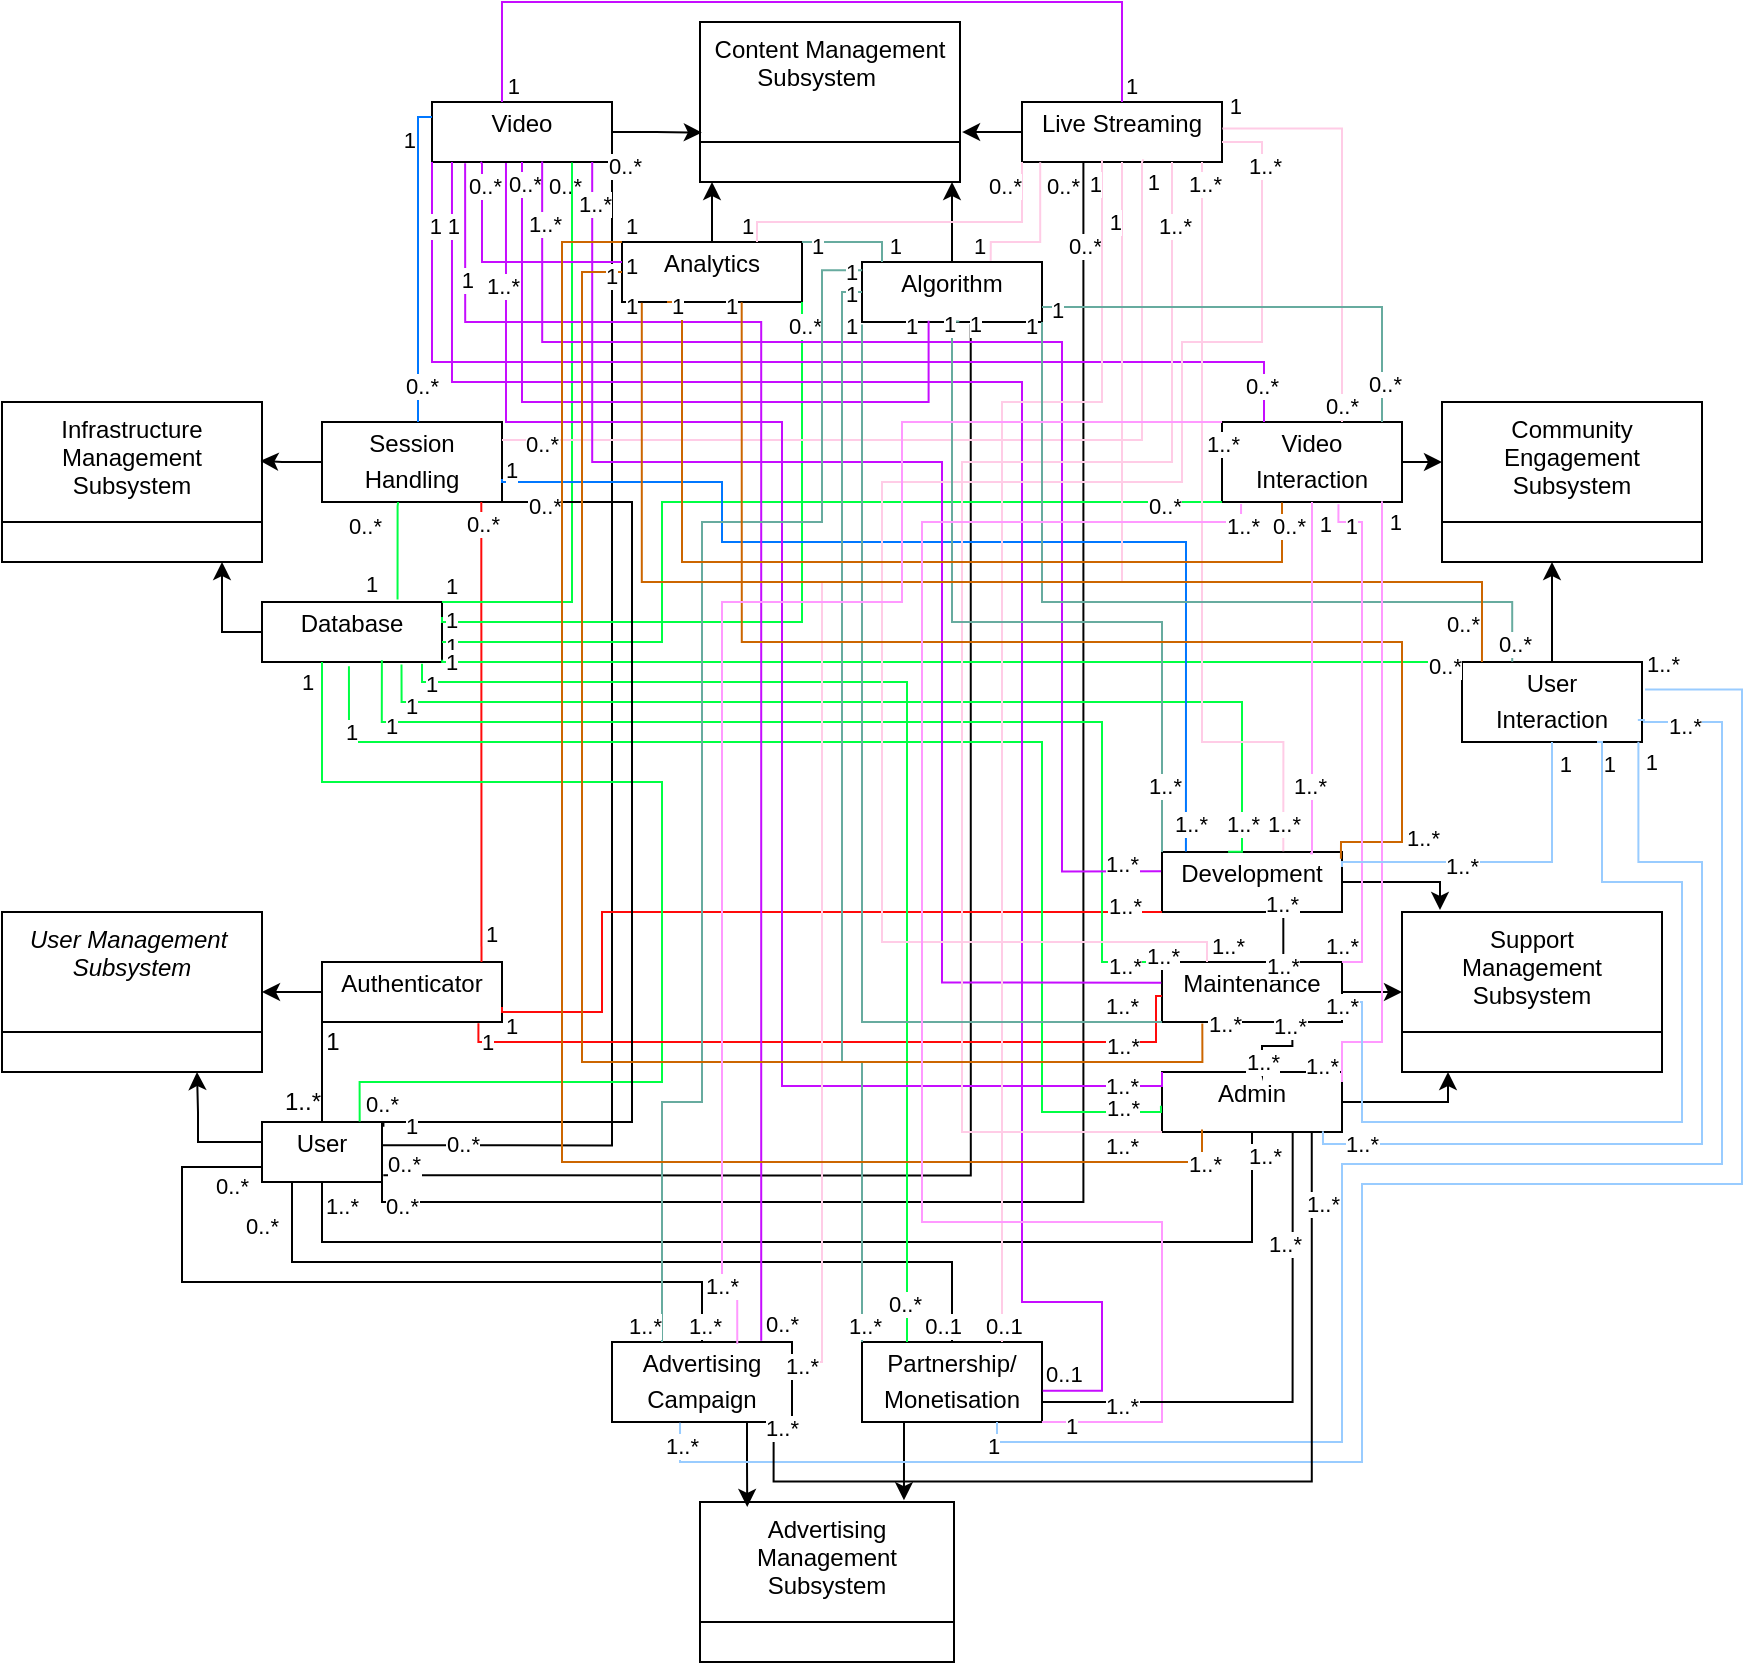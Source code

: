 <mxfile version="24.4.2" type="device">
  <diagram id="C5RBs43oDa-KdzZeNtuy" name="Page-1">
    <mxGraphModel dx="1921" dy="928" grid="1" gridSize="10" guides="1" tooltips="1" connect="1" arrows="1" fold="1" page="1" pageScale="1" pageWidth="827" pageHeight="1169" math="0" shadow="0">
      <root>
        <mxCell id="WIyWlLk6GJQsqaUBKTNV-0" />
        <mxCell id="WIyWlLk6GJQsqaUBKTNV-1" parent="WIyWlLk6GJQsqaUBKTNV-0" />
        <mxCell id="zkfFHV4jXpPFQw0GAbJ--0" value="User Management &#xa;Subsystem" style="swimlane;fontStyle=2;align=center;verticalAlign=top;childLayout=stackLayout;horizontal=1;startSize=60;horizontalStack=0;resizeParent=1;resizeLast=0;collapsible=1;marginBottom=0;rounded=0;shadow=0;strokeWidth=1;" parent="WIyWlLk6GJQsqaUBKTNV-1" vertex="1">
          <mxGeometry y="465" width="130" height="80" as="geometry">
            <mxRectangle x="230" y="140" width="160" height="26" as="alternateBounds" />
          </mxGeometry>
        </mxCell>
        <mxCell id="zkfFHV4jXpPFQw0GAbJ--6" value="Community&#xa;Engagement&#xa;Subsystem" style="swimlane;fontStyle=0;align=center;verticalAlign=top;childLayout=stackLayout;horizontal=1;startSize=60;horizontalStack=0;resizeParent=1;resizeLast=0;collapsible=1;marginBottom=0;rounded=0;shadow=0;strokeWidth=1;" parent="WIyWlLk6GJQsqaUBKTNV-1" vertex="1">
          <mxGeometry x="720" y="210" width="130" height="80" as="geometry">
            <mxRectangle x="130" y="380" width="160" height="26" as="alternateBounds" />
          </mxGeometry>
        </mxCell>
        <mxCell id="zkfFHV4jXpPFQw0GAbJ--13" value="Content Management&#xa;Subsystem    " style="swimlane;fontStyle=0;align=center;verticalAlign=top;childLayout=stackLayout;horizontal=1;startSize=60;horizontalStack=0;resizeParent=1;resizeLast=0;collapsible=1;marginBottom=0;rounded=0;shadow=0;strokeWidth=1;" parent="WIyWlLk6GJQsqaUBKTNV-1" vertex="1">
          <mxGeometry x="349" y="20" width="130" height="80" as="geometry">
            <mxRectangle x="280" y="120" width="170" height="26" as="alternateBounds" />
          </mxGeometry>
        </mxCell>
        <mxCell id="zkfFHV4jXpPFQw0GAbJ--17" value="Infrastructure&#xa;Management&#xa;Subsystem" style="swimlane;fontStyle=0;align=center;verticalAlign=top;childLayout=stackLayout;horizontal=1;startSize=60;horizontalStack=0;resizeParent=1;resizeLast=0;collapsible=1;marginBottom=0;rounded=0;shadow=0;strokeWidth=1;" parent="WIyWlLk6GJQsqaUBKTNV-1" vertex="1">
          <mxGeometry y="210" width="130" height="80" as="geometry">
            <mxRectangle x="550" y="140" width="160" height="26" as="alternateBounds" />
          </mxGeometry>
        </mxCell>
        <mxCell id="QJG5FulogUUSZnAcrw5h-1" value="Support&#xa;Management&#xa;Subsystem" style="swimlane;fontStyle=0;align=center;verticalAlign=top;childLayout=stackLayout;horizontal=1;startSize=60;horizontalStack=0;resizeParent=1;resizeLast=0;collapsible=1;marginBottom=0;rounded=0;shadow=0;strokeWidth=1;" vertex="1" parent="WIyWlLk6GJQsqaUBKTNV-1">
          <mxGeometry x="700" y="465" width="130" height="80" as="geometry">
            <mxRectangle x="130" y="380" width="160" height="26" as="alternateBounds" />
          </mxGeometry>
        </mxCell>
        <mxCell id="QJG5FulogUUSZnAcrw5h-8" value="Advertising&#xa;Management&#xa;Subsystem" style="swimlane;fontStyle=0;align=center;verticalAlign=top;childLayout=stackLayout;horizontal=1;startSize=60;horizontalStack=0;resizeParent=1;resizeLast=0;collapsible=1;marginBottom=0;rounded=0;shadow=0;strokeWidth=1;" vertex="1" parent="WIyWlLk6GJQsqaUBKTNV-1">
          <mxGeometry x="349" y="760" width="127" height="80" as="geometry">
            <mxRectangle x="130" y="380" width="160" height="26" as="alternateBounds" />
          </mxGeometry>
        </mxCell>
        <mxCell id="QJG5FulogUUSZnAcrw5h-48" style="edgeStyle=orthogonalEdgeStyle;rounded=0;orthogonalLoop=1;jettySize=auto;html=1;entryX=1;entryY=0.5;entryDx=0;entryDy=0;" edge="1" parent="WIyWlLk6GJQsqaUBKTNV-1" source="QJG5FulogUUSZnAcrw5h-15" target="zkfFHV4jXpPFQw0GAbJ--0">
          <mxGeometry relative="1" as="geometry" />
        </mxCell>
        <mxCell id="QJG5FulogUUSZnAcrw5h-15" value="&lt;p style=&quot;margin: 4px 0px 0px;&quot;&gt;Authenticator&lt;/p&gt;" style="verticalAlign=top;align=center;overflow=fill;html=1;whiteSpace=wrap;" vertex="1" parent="WIyWlLk6GJQsqaUBKTNV-1">
          <mxGeometry x="160" y="490" width="90" height="30" as="geometry" />
        </mxCell>
        <mxCell id="QJG5FulogUUSZnAcrw5h-49" style="edgeStyle=orthogonalEdgeStyle;rounded=0;orthogonalLoop=1;jettySize=auto;html=1;entryX=0.75;entryY=1;entryDx=0;entryDy=0;" edge="1" parent="WIyWlLk6GJQsqaUBKTNV-1" source="QJG5FulogUUSZnAcrw5h-16" target="zkfFHV4jXpPFQw0GAbJ--0">
          <mxGeometry relative="1" as="geometry">
            <mxPoint x="100" y="550" as="targetPoint" />
            <Array as="points">
              <mxPoint x="98" y="580" />
              <mxPoint x="98" y="565" />
              <mxPoint x="98" y="565" />
            </Array>
          </mxGeometry>
        </mxCell>
        <mxCell id="QJG5FulogUUSZnAcrw5h-16" value="&lt;p style=&quot;margin: 4px 0px 0px;&quot;&gt;User&lt;/p&gt;" style="verticalAlign=top;align=center;overflow=fill;html=1;whiteSpace=wrap;" vertex="1" parent="WIyWlLk6GJQsqaUBKTNV-1">
          <mxGeometry x="130" y="570" width="60" height="30" as="geometry" />
        </mxCell>
        <mxCell id="QJG5FulogUUSZnAcrw5h-43" style="edgeStyle=orthogonalEdgeStyle;rounded=0;orthogonalLoop=1;jettySize=auto;html=1;" edge="1" parent="WIyWlLk6GJQsqaUBKTNV-1" source="QJG5FulogUUSZnAcrw5h-17">
          <mxGeometry relative="1" as="geometry">
            <mxPoint x="110" y="290" as="targetPoint" />
          </mxGeometry>
        </mxCell>
        <mxCell id="QJG5FulogUUSZnAcrw5h-17" value="&lt;p style=&quot;margin: 4px 0px 0px;&quot;&gt;Database&lt;/p&gt;" style="verticalAlign=top;align=center;overflow=fill;html=1;whiteSpace=wrap;" vertex="1" parent="WIyWlLk6GJQsqaUBKTNV-1">
          <mxGeometry x="130" y="310" width="90" height="30" as="geometry" />
        </mxCell>
        <mxCell id="QJG5FulogUUSZnAcrw5h-18" value="&lt;p style=&quot;margin: 4px 0px 0px;&quot;&gt;Session&lt;/p&gt;&lt;p style=&quot;margin: 4px 0px 0px;&quot;&gt;Handling&lt;/p&gt;" style="verticalAlign=top;align=center;overflow=fill;html=1;whiteSpace=wrap;" vertex="1" parent="WIyWlLk6GJQsqaUBKTNV-1">
          <mxGeometry x="160" y="220" width="90" height="40" as="geometry" />
        </mxCell>
        <mxCell id="QJG5FulogUUSZnAcrw5h-19" value="&lt;p style=&quot;margin: 4px 0px 0px;&quot;&gt;Video&lt;/p&gt;" style="verticalAlign=top;align=center;overflow=fill;html=1;whiteSpace=wrap;" vertex="1" parent="WIyWlLk6GJQsqaUBKTNV-1">
          <mxGeometry x="215" y="60" width="90" height="30" as="geometry" />
        </mxCell>
        <mxCell id="QJG5FulogUUSZnAcrw5h-21" value="&lt;p style=&quot;margin: 4px 0px 0px;&quot;&gt;Live Streaming&lt;/p&gt;" style="verticalAlign=top;align=center;overflow=fill;html=1;whiteSpace=wrap;" vertex="1" parent="WIyWlLk6GJQsqaUBKTNV-1">
          <mxGeometry x="510" y="60" width="100" height="30" as="geometry" />
        </mxCell>
        <mxCell id="QJG5FulogUUSZnAcrw5h-41" style="edgeStyle=orthogonalEdgeStyle;rounded=0;orthogonalLoop=1;jettySize=auto;html=1;" edge="1" parent="WIyWlLk6GJQsqaUBKTNV-1" source="QJG5FulogUUSZnAcrw5h-22">
          <mxGeometry relative="1" as="geometry">
            <mxPoint x="475" y="100" as="targetPoint" />
          </mxGeometry>
        </mxCell>
        <mxCell id="QJG5FulogUUSZnAcrw5h-22" value="&lt;p style=&quot;margin: 4px 0px 0px;&quot;&gt;Algorithm&lt;/p&gt;" style="verticalAlign=top;align=center;overflow=fill;html=1;whiteSpace=wrap;" vertex="1" parent="WIyWlLk6GJQsqaUBKTNV-1">
          <mxGeometry x="430" y="140" width="90" height="30" as="geometry" />
        </mxCell>
        <mxCell id="QJG5FulogUUSZnAcrw5h-39" style="edgeStyle=orthogonalEdgeStyle;rounded=0;orthogonalLoop=1;jettySize=auto;html=1;" edge="1" parent="WIyWlLk6GJQsqaUBKTNV-1" source="QJG5FulogUUSZnAcrw5h-23">
          <mxGeometry relative="1" as="geometry">
            <mxPoint x="355" y="100" as="targetPoint" />
          </mxGeometry>
        </mxCell>
        <mxCell id="QJG5FulogUUSZnAcrw5h-23" value="&lt;p style=&quot;margin: 4px 0px 0px;&quot;&gt;Analytics&lt;/p&gt;" style="verticalAlign=top;align=center;overflow=fill;html=1;whiteSpace=wrap;" vertex="1" parent="WIyWlLk6GJQsqaUBKTNV-1">
          <mxGeometry x="310" y="130" width="90" height="30" as="geometry" />
        </mxCell>
        <mxCell id="QJG5FulogUUSZnAcrw5h-45" style="edgeStyle=orthogonalEdgeStyle;rounded=0;orthogonalLoop=1;jettySize=auto;html=1;entryX=0.001;entryY=0.383;entryDx=0;entryDy=0;entryPerimeter=0;" edge="1" parent="WIyWlLk6GJQsqaUBKTNV-1" source="QJG5FulogUUSZnAcrw5h-24" target="zkfFHV4jXpPFQw0GAbJ--6">
          <mxGeometry relative="1" as="geometry">
            <mxPoint x="700" y="240" as="targetPoint" />
          </mxGeometry>
        </mxCell>
        <mxCell id="QJG5FulogUUSZnAcrw5h-24" value="&lt;p style=&quot;margin: 4px 0px 0px;&quot;&gt;Video&lt;/p&gt;&lt;p style=&quot;margin: 4px 0px 0px;&quot;&gt;Interaction&lt;/p&gt;" style="verticalAlign=top;align=center;overflow=fill;html=1;whiteSpace=wrap;" vertex="1" parent="WIyWlLk6GJQsqaUBKTNV-1">
          <mxGeometry x="610" y="220" width="90" height="40" as="geometry" />
        </mxCell>
        <mxCell id="QJG5FulogUUSZnAcrw5h-47" style="edgeStyle=orthogonalEdgeStyle;rounded=0;orthogonalLoop=1;jettySize=auto;html=1;" edge="1" parent="WIyWlLk6GJQsqaUBKTNV-1" source="QJG5FulogUUSZnAcrw5h-25">
          <mxGeometry relative="1" as="geometry">
            <mxPoint x="775" y="290" as="targetPoint" />
          </mxGeometry>
        </mxCell>
        <mxCell id="QJG5FulogUUSZnAcrw5h-25" value="&lt;p style=&quot;margin: 4px 0px 0px;&quot;&gt;User&lt;/p&gt;&lt;p style=&quot;margin: 4px 0px 0px;&quot;&gt;Interaction&lt;/p&gt;" style="verticalAlign=top;align=center;overflow=fill;html=1;whiteSpace=wrap;" vertex="1" parent="WIyWlLk6GJQsqaUBKTNV-1">
          <mxGeometry x="730" y="340" width="90" height="40" as="geometry" />
        </mxCell>
        <mxCell id="QJG5FulogUUSZnAcrw5h-26" value="&lt;p style=&quot;margin: 4px 0px 0px;&quot;&gt;Development&lt;/p&gt;" style="verticalAlign=top;align=center;overflow=fill;html=1;whiteSpace=wrap;" vertex="1" parent="WIyWlLk6GJQsqaUBKTNV-1">
          <mxGeometry x="580" y="435" width="90" height="30" as="geometry" />
        </mxCell>
        <mxCell id="QJG5FulogUUSZnAcrw5h-53" style="edgeStyle=orthogonalEdgeStyle;rounded=0;orthogonalLoop=1;jettySize=auto;html=1;exitX=1;exitY=0.5;exitDx=0;exitDy=0;entryX=0;entryY=0.5;entryDx=0;entryDy=0;" edge="1" parent="WIyWlLk6GJQsqaUBKTNV-1" source="QJG5FulogUUSZnAcrw5h-27" target="QJG5FulogUUSZnAcrw5h-1">
          <mxGeometry relative="1" as="geometry" />
        </mxCell>
        <mxCell id="QJG5FulogUUSZnAcrw5h-27" value="&lt;p style=&quot;margin: 4px 0px 0px;&quot;&gt;Maintenance&lt;/p&gt;" style="verticalAlign=top;align=center;overflow=fill;html=1;whiteSpace=wrap;" vertex="1" parent="WIyWlLk6GJQsqaUBKTNV-1">
          <mxGeometry x="580" y="490" width="90" height="30" as="geometry" />
        </mxCell>
        <mxCell id="QJG5FulogUUSZnAcrw5h-55" style="edgeStyle=orthogonalEdgeStyle;rounded=0;orthogonalLoop=1;jettySize=auto;html=1;exitX=1;exitY=0.5;exitDx=0;exitDy=0;" edge="1" parent="WIyWlLk6GJQsqaUBKTNV-1" source="QJG5FulogUUSZnAcrw5h-28">
          <mxGeometry relative="1" as="geometry">
            <mxPoint x="723" y="545" as="targetPoint" />
            <Array as="points">
              <mxPoint x="723" y="560" />
            </Array>
          </mxGeometry>
        </mxCell>
        <mxCell id="QJG5FulogUUSZnAcrw5h-28" value="&lt;p style=&quot;margin: 4px 0px 0px;&quot;&gt;Admin&lt;/p&gt;" style="verticalAlign=top;align=center;overflow=fill;html=1;whiteSpace=wrap;" vertex="1" parent="WIyWlLk6GJQsqaUBKTNV-1">
          <mxGeometry x="580" y="545" width="90" height="30" as="geometry" />
        </mxCell>
        <mxCell id="QJG5FulogUUSZnAcrw5h-29" value="&lt;p style=&quot;margin: 4px 0px 0px;&quot;&gt;Partnership/&lt;/p&gt;&lt;p style=&quot;margin: 4px 0px 0px;&quot;&gt;Monetisation&lt;/p&gt;" style="verticalAlign=top;align=center;overflow=fill;html=1;whiteSpace=wrap;" vertex="1" parent="WIyWlLk6GJQsqaUBKTNV-1">
          <mxGeometry x="430" y="680" width="90" height="40" as="geometry" />
        </mxCell>
        <mxCell id="QJG5FulogUUSZnAcrw5h-30" value="&lt;p style=&quot;margin: 4px 0px 0px;&quot;&gt;Advertising&lt;/p&gt;&lt;p style=&quot;margin: 4px 0px 0px;&quot;&gt;Campaign&lt;/p&gt;" style="verticalAlign=top;align=center;overflow=fill;html=1;whiteSpace=wrap;" vertex="1" parent="WIyWlLk6GJQsqaUBKTNV-1">
          <mxGeometry x="305" y="680" width="90" height="40" as="geometry" />
        </mxCell>
        <mxCell id="QJG5FulogUUSZnAcrw5h-37" style="edgeStyle=orthogonalEdgeStyle;rounded=0;orthogonalLoop=1;jettySize=auto;html=1;entryX=0.007;entryY=0.691;entryDx=0;entryDy=0;entryPerimeter=0;" edge="1" parent="WIyWlLk6GJQsqaUBKTNV-1" source="QJG5FulogUUSZnAcrw5h-19" target="zkfFHV4jXpPFQw0GAbJ--13">
          <mxGeometry relative="1" as="geometry" />
        </mxCell>
        <mxCell id="QJG5FulogUUSZnAcrw5h-38" style="edgeStyle=orthogonalEdgeStyle;rounded=0;orthogonalLoop=1;jettySize=auto;html=1;entryX=1.008;entryY=0.688;entryDx=0;entryDy=0;entryPerimeter=0;" edge="1" parent="WIyWlLk6GJQsqaUBKTNV-1" source="QJG5FulogUUSZnAcrw5h-21" target="zkfFHV4jXpPFQw0GAbJ--13">
          <mxGeometry relative="1" as="geometry" />
        </mxCell>
        <mxCell id="QJG5FulogUUSZnAcrw5h-42" style="edgeStyle=orthogonalEdgeStyle;rounded=0;orthogonalLoop=1;jettySize=auto;html=1;entryX=0.994;entryY=0.368;entryDx=0;entryDy=0;entryPerimeter=0;" edge="1" parent="WIyWlLk6GJQsqaUBKTNV-1" source="QJG5FulogUUSZnAcrw5h-18" target="zkfFHV4jXpPFQw0GAbJ--17">
          <mxGeometry relative="1" as="geometry" />
        </mxCell>
        <mxCell id="QJG5FulogUUSZnAcrw5h-50" style="edgeStyle=orthogonalEdgeStyle;rounded=0;orthogonalLoop=1;jettySize=auto;html=1;exitX=0.25;exitY=1;exitDx=0;exitDy=0;entryX=0.803;entryY=-0.011;entryDx=0;entryDy=0;entryPerimeter=0;" edge="1" parent="WIyWlLk6GJQsqaUBKTNV-1" source="QJG5FulogUUSZnAcrw5h-29" target="QJG5FulogUUSZnAcrw5h-8">
          <mxGeometry relative="1" as="geometry" />
        </mxCell>
        <mxCell id="QJG5FulogUUSZnAcrw5h-51" style="edgeStyle=orthogonalEdgeStyle;rounded=0;orthogonalLoop=1;jettySize=auto;html=1;exitX=0.75;exitY=1;exitDx=0;exitDy=0;entryX=0.186;entryY=0.031;entryDx=0;entryDy=0;entryPerimeter=0;" edge="1" parent="WIyWlLk6GJQsqaUBKTNV-1" source="QJG5FulogUUSZnAcrw5h-30" target="QJG5FulogUUSZnAcrw5h-8">
          <mxGeometry relative="1" as="geometry" />
        </mxCell>
        <mxCell id="QJG5FulogUUSZnAcrw5h-52" style="edgeStyle=orthogonalEdgeStyle;rounded=0;orthogonalLoop=1;jettySize=auto;html=1;exitX=1;exitY=0.5;exitDx=0;exitDy=0;" edge="1" parent="WIyWlLk6GJQsqaUBKTNV-1" source="QJG5FulogUUSZnAcrw5h-26">
          <mxGeometry relative="1" as="geometry">
            <mxPoint x="719" y="464" as="targetPoint" />
            <Array as="points">
              <mxPoint x="719" y="450" />
            </Array>
          </mxGeometry>
        </mxCell>
        <mxCell id="QJG5FulogUUSZnAcrw5h-56" value="" style="endArrow=none;html=1;edgeStyle=orthogonalEdgeStyle;rounded=0;exitX=0;exitY=1;exitDx=0;exitDy=0;entryX=0.5;entryY=0;entryDx=0;entryDy=0;" edge="1" parent="WIyWlLk6GJQsqaUBKTNV-1" source="QJG5FulogUUSZnAcrw5h-15" target="QJG5FulogUUSZnAcrw5h-16">
          <mxGeometry relative="1" as="geometry">
            <mxPoint x="189" y="550" as="sourcePoint" />
            <mxPoint x="349" y="550" as="targetPoint" />
          </mxGeometry>
        </mxCell>
        <mxCell id="QJG5FulogUUSZnAcrw5h-59" value="1..*" style="text;html=1;align=center;verticalAlign=middle;resizable=0;points=[];autosize=1;strokeColor=none;fillColor=none;" vertex="1" parent="WIyWlLk6GJQsqaUBKTNV-1">
          <mxGeometry x="130" y="545" width="40" height="30" as="geometry" />
        </mxCell>
        <mxCell id="QJG5FulogUUSZnAcrw5h-60" value="1" style="text;html=1;align=center;verticalAlign=middle;resizable=0;points=[];autosize=1;strokeColor=none;fillColor=none;" vertex="1" parent="WIyWlLk6GJQsqaUBKTNV-1">
          <mxGeometry x="150" y="515" width="30" height="30" as="geometry" />
        </mxCell>
        <mxCell id="QJG5FulogUUSZnAcrw5h-61" value="" style="endArrow=none;html=1;edgeStyle=orthogonalEdgeStyle;rounded=0;exitX=0.994;exitY=0.389;exitDx=0;exitDy=0;entryX=1;entryY=1;entryDx=0;entryDy=0;exitPerimeter=0;" edge="1" parent="WIyWlLk6GJQsqaUBKTNV-1" source="QJG5FulogUUSZnAcrw5h-16" target="QJG5FulogUUSZnAcrw5h-19">
          <mxGeometry relative="1" as="geometry">
            <mxPoint x="150" y="430" as="sourcePoint" />
            <mxPoint x="310" y="430" as="targetPoint" />
            <Array as="points">
              <mxPoint x="305" y="582" />
            </Array>
          </mxGeometry>
        </mxCell>
        <mxCell id="QJG5FulogUUSZnAcrw5h-62" value="0..*" style="edgeLabel;resizable=0;html=1;align=left;verticalAlign=bottom;" connectable="0" vertex="1" parent="QJG5FulogUUSZnAcrw5h-61">
          <mxGeometry x="-1" relative="1" as="geometry">
            <mxPoint x="-10" y="-12" as="offset" />
          </mxGeometry>
        </mxCell>
        <mxCell id="QJG5FulogUUSZnAcrw5h-63" value="0..*" style="edgeLabel;resizable=0;html=1;align=right;verticalAlign=bottom;" connectable="0" vertex="1" parent="QJG5FulogUUSZnAcrw5h-61">
          <mxGeometry x="1" relative="1" as="geometry">
            <mxPoint x="-15" y="20" as="offset" />
          </mxGeometry>
        </mxCell>
        <mxCell id="QJG5FulogUUSZnAcrw5h-66" value="" style="endArrow=none;html=1;edgeStyle=orthogonalEdgeStyle;rounded=0;exitX=1;exitY=1;exitDx=0;exitDy=0;entryX=0.307;entryY=1.011;entryDx=0;entryDy=0;entryPerimeter=0;" edge="1" parent="WIyWlLk6GJQsqaUBKTNV-1" source="QJG5FulogUUSZnAcrw5h-16" target="QJG5FulogUUSZnAcrw5h-21">
          <mxGeometry relative="1" as="geometry">
            <mxPoint x="200" y="595" as="sourcePoint" />
            <mxPoint x="315" y="100" as="targetPoint" />
            <Array as="points">
              <mxPoint x="190" y="610" />
              <mxPoint x="541" y="610" />
            </Array>
          </mxGeometry>
        </mxCell>
        <mxCell id="QJG5FulogUUSZnAcrw5h-67" value="0..*" style="edgeLabel;resizable=0;html=1;align=left;verticalAlign=bottom;" connectable="0" vertex="1" parent="QJG5FulogUUSZnAcrw5h-66">
          <mxGeometry x="-1" relative="1" as="geometry">
            <mxPoint y="20" as="offset" />
          </mxGeometry>
        </mxCell>
        <mxCell id="QJG5FulogUUSZnAcrw5h-68" value="0..*" style="edgeLabel;resizable=0;html=1;align=right;verticalAlign=bottom;" connectable="0" vertex="1" parent="QJG5FulogUUSZnAcrw5h-66">
          <mxGeometry x="1" relative="1" as="geometry">
            <mxPoint x="-1" y="20" as="offset" />
          </mxGeometry>
        </mxCell>
        <mxCell id="QJG5FulogUUSZnAcrw5h-69" value="" style="endArrow=none;html=1;edgeStyle=orthogonalEdgeStyle;rounded=0;exitX=1.011;exitY=0.889;exitDx=0;exitDy=0;entryX=0.604;entryY=1.039;entryDx=0;entryDy=0;entryPerimeter=0;exitPerimeter=0;" edge="1" parent="WIyWlLk6GJQsqaUBKTNV-1" source="QJG5FulogUUSZnAcrw5h-16" target="QJG5FulogUUSZnAcrw5h-22">
          <mxGeometry relative="1" as="geometry">
            <mxPoint x="200" y="588" as="sourcePoint" />
            <mxPoint x="315" y="100" as="targetPoint" />
          </mxGeometry>
        </mxCell>
        <mxCell id="QJG5FulogUUSZnAcrw5h-70" value="0..*" style="edgeLabel;resizable=0;html=1;align=left;verticalAlign=bottom;" connectable="0" vertex="1" parent="QJG5FulogUUSZnAcrw5h-69">
          <mxGeometry x="-1" relative="1" as="geometry">
            <mxPoint y="3" as="offset" />
          </mxGeometry>
        </mxCell>
        <mxCell id="QJG5FulogUUSZnAcrw5h-71" value="1" style="edgeLabel;resizable=0;html=1;align=right;verticalAlign=bottom;" connectable="0" vertex="1" parent="QJG5FulogUUSZnAcrw5h-69">
          <mxGeometry x="1" relative="1" as="geometry">
            <mxPoint x="6" y="9" as="offset" />
          </mxGeometry>
        </mxCell>
        <mxCell id="QJG5FulogUUSZnAcrw5h-72" value="" style="endArrow=none;html=1;edgeStyle=orthogonalEdgeStyle;rounded=0;exitX=0.5;exitY=1;exitDx=0;exitDy=0;entryX=0.5;entryY=1;entryDx=0;entryDy=0;" edge="1" parent="WIyWlLk6GJQsqaUBKTNV-1" source="QJG5FulogUUSZnAcrw5h-16" target="QJG5FulogUUSZnAcrw5h-28">
          <mxGeometry relative="1" as="geometry">
            <mxPoint x="200" y="610" as="sourcePoint" />
            <mxPoint x="551" y="100" as="targetPoint" />
            <Array as="points">
              <mxPoint x="160" y="630" />
              <mxPoint x="625" y="630" />
            </Array>
          </mxGeometry>
        </mxCell>
        <mxCell id="QJG5FulogUUSZnAcrw5h-73" value="1..*" style="edgeLabel;resizable=0;html=1;align=left;verticalAlign=bottom;" connectable="0" vertex="1" parent="QJG5FulogUUSZnAcrw5h-72">
          <mxGeometry x="-1" relative="1" as="geometry">
            <mxPoint y="20" as="offset" />
          </mxGeometry>
        </mxCell>
        <mxCell id="QJG5FulogUUSZnAcrw5h-74" value="1..*" style="edgeLabel;resizable=0;html=1;align=right;verticalAlign=bottom;" connectable="0" vertex="1" parent="QJG5FulogUUSZnAcrw5h-72">
          <mxGeometry x="1" relative="1" as="geometry">
            <mxPoint x="15" y="20" as="offset" />
          </mxGeometry>
        </mxCell>
        <mxCell id="QJG5FulogUUSZnAcrw5h-75" value="" style="endArrow=none;html=1;edgeStyle=orthogonalEdgeStyle;rounded=0;exitX=0.25;exitY=1;exitDx=0;exitDy=0;entryX=0.5;entryY=0;entryDx=0;entryDy=0;" edge="1" parent="WIyWlLk6GJQsqaUBKTNV-1" source="QJG5FulogUUSZnAcrw5h-16" target="QJG5FulogUUSZnAcrw5h-29">
          <mxGeometry relative="1" as="geometry">
            <mxPoint x="170" y="610" as="sourcePoint" />
            <mxPoint x="635" y="585" as="targetPoint" />
            <Array as="points">
              <mxPoint x="145" y="640" />
              <mxPoint x="475" y="640" />
            </Array>
          </mxGeometry>
        </mxCell>
        <mxCell id="QJG5FulogUUSZnAcrw5h-76" value="0..*" style="edgeLabel;resizable=0;html=1;align=left;verticalAlign=bottom;" connectable="0" vertex="1" parent="QJG5FulogUUSZnAcrw5h-75">
          <mxGeometry x="-1" relative="1" as="geometry">
            <mxPoint x="-25" y="30" as="offset" />
          </mxGeometry>
        </mxCell>
        <mxCell id="QJG5FulogUUSZnAcrw5h-77" value="0..1" style="edgeLabel;resizable=0;html=1;align=right;verticalAlign=bottom;" connectable="0" vertex="1" parent="QJG5FulogUUSZnAcrw5h-75">
          <mxGeometry x="1" relative="1" as="geometry">
            <mxPoint x="5" as="offset" />
          </mxGeometry>
        </mxCell>
        <mxCell id="QJG5FulogUUSZnAcrw5h-79" value="" style="endArrow=none;html=1;edgeStyle=orthogonalEdgeStyle;rounded=0;exitX=0;exitY=0.75;exitDx=0;exitDy=0;entryX=0.5;entryY=0;entryDx=0;entryDy=0;" edge="1" parent="WIyWlLk6GJQsqaUBKTNV-1" source="QJG5FulogUUSZnAcrw5h-16" target="QJG5FulogUUSZnAcrw5h-30">
          <mxGeometry relative="1" as="geometry">
            <mxPoint x="155" y="610" as="sourcePoint" />
            <mxPoint x="350" y="680" as="targetPoint" />
            <Array as="points">
              <mxPoint x="90" y="593" />
              <mxPoint x="90" y="650" />
              <mxPoint x="350" y="650" />
              <mxPoint x="350" y="680" />
            </Array>
          </mxGeometry>
        </mxCell>
        <mxCell id="QJG5FulogUUSZnAcrw5h-80" value="0..*" style="edgeLabel;resizable=0;html=1;align=left;verticalAlign=bottom;" connectable="0" vertex="1" parent="QJG5FulogUUSZnAcrw5h-79">
          <mxGeometry x="-1" relative="1" as="geometry">
            <mxPoint x="-25" y="18" as="offset" />
          </mxGeometry>
        </mxCell>
        <mxCell id="QJG5FulogUUSZnAcrw5h-81" value="1..*" style="edgeLabel;resizable=0;html=1;align=right;verticalAlign=bottom;" connectable="0" vertex="1" parent="QJG5FulogUUSZnAcrw5h-79">
          <mxGeometry x="1" relative="1" as="geometry">
            <mxPoint x="10" as="offset" />
          </mxGeometry>
        </mxCell>
        <mxCell id="QJG5FulogUUSZnAcrw5h-82" value="" style="endArrow=none;html=1;edgeStyle=orthogonalEdgeStyle;rounded=0;exitX=0.886;exitY=-0.002;exitDx=0;exitDy=0;entryX=0.885;entryY=1;entryDx=0;entryDy=0;entryPerimeter=0;strokeColor=#FF0A0A;exitPerimeter=0;" edge="1" parent="WIyWlLk6GJQsqaUBKTNV-1" source="QJG5FulogUUSZnAcrw5h-15" target="QJG5FulogUUSZnAcrw5h-18">
          <mxGeometry relative="1" as="geometry">
            <mxPoint x="200" y="588" as="sourcePoint" />
            <mxPoint x="315" y="100" as="targetPoint" />
            <Array as="points" />
          </mxGeometry>
        </mxCell>
        <mxCell id="QJG5FulogUUSZnAcrw5h-83" value="1" style="edgeLabel;resizable=0;html=1;align=left;verticalAlign=bottom;" connectable="0" vertex="1" parent="QJG5FulogUUSZnAcrw5h-82">
          <mxGeometry x="-1" relative="1" as="geometry">
            <mxPoint y="-5" as="offset" />
          </mxGeometry>
        </mxCell>
        <mxCell id="QJG5FulogUUSZnAcrw5h-84" value="0..*" style="edgeLabel;resizable=0;html=1;align=right;verticalAlign=bottom;" connectable="0" vertex="1" parent="QJG5FulogUUSZnAcrw5h-82">
          <mxGeometry x="1" relative="1" as="geometry">
            <mxPoint x="10" y="20" as="offset" />
          </mxGeometry>
        </mxCell>
        <mxCell id="QJG5FulogUUSZnAcrw5h-86" value="" style="endArrow=none;html=1;edgeStyle=orthogonalEdgeStyle;rounded=0;exitX=1;exitY=0.75;exitDx=0;exitDy=0;strokeColor=#FF0A0A;entryX=0;entryY=1;entryDx=0;entryDy=0;" edge="1" parent="WIyWlLk6GJQsqaUBKTNV-1" source="QJG5FulogUUSZnAcrw5h-15" target="QJG5FulogUUSZnAcrw5h-26">
          <mxGeometry relative="1" as="geometry">
            <mxPoint x="260" y="515" as="sourcePoint" />
            <mxPoint x="580" y="450" as="targetPoint" />
            <Array as="points">
              <mxPoint x="250" y="515" />
              <mxPoint x="300" y="515" />
              <mxPoint x="300" y="465" />
            </Array>
          </mxGeometry>
        </mxCell>
        <mxCell id="QJG5FulogUUSZnAcrw5h-87" value="1" style="edgeLabel;resizable=0;html=1;align=left;verticalAlign=bottom;" connectable="0" vertex="1" parent="QJG5FulogUUSZnAcrw5h-86">
          <mxGeometry x="-1" relative="1" as="geometry">
            <mxPoint y="18" as="offset" />
          </mxGeometry>
        </mxCell>
        <mxCell id="QJG5FulogUUSZnAcrw5h-88" value="1..*" style="edgeLabel;resizable=0;html=1;align=right;verticalAlign=bottom;" connectable="0" vertex="1" parent="QJG5FulogUUSZnAcrw5h-86">
          <mxGeometry x="1" relative="1" as="geometry">
            <mxPoint x="-10" y="5" as="offset" />
          </mxGeometry>
        </mxCell>
        <mxCell id="QJG5FulogUUSZnAcrw5h-93" value="" style="endArrow=none;html=1;edgeStyle=orthogonalEdgeStyle;rounded=0;strokeColor=#00FF44;entryX=0.814;entryY=-0.007;entryDx=0;entryDy=0;entryPerimeter=0;" edge="1" parent="WIyWlLk6GJQsqaUBKTNV-1" target="QJG5FulogUUSZnAcrw5h-16">
          <mxGeometry relative="1" as="geometry">
            <mxPoint x="160" y="340" as="sourcePoint" />
            <mxPoint x="330" y="480" as="targetPoint" />
            <Array as="points">
              <mxPoint x="160" y="340" />
              <mxPoint x="160" y="400" />
              <mxPoint x="330" y="400" />
              <mxPoint x="330" y="550" />
              <mxPoint x="179" y="550" />
            </Array>
          </mxGeometry>
        </mxCell>
        <mxCell id="QJG5FulogUUSZnAcrw5h-94" value="1" style="edgeLabel;resizable=0;html=1;align=left;verticalAlign=bottom;" connectable="0" vertex="1" parent="QJG5FulogUUSZnAcrw5h-93">
          <mxGeometry x="-1" relative="1" as="geometry">
            <mxPoint x="-12" y="18" as="offset" />
          </mxGeometry>
        </mxCell>
        <mxCell id="QJG5FulogUUSZnAcrw5h-95" value="0..*" style="edgeLabel;resizable=0;html=1;align=right;verticalAlign=bottom;" connectable="0" vertex="1" parent="QJG5FulogUUSZnAcrw5h-93">
          <mxGeometry x="1" relative="1" as="geometry">
            <mxPoint x="61" y="20" as="offset" />
          </mxGeometry>
        </mxCell>
        <mxCell id="QJG5FulogUUSZnAcrw5h-96" value="" style="endArrow=none;html=1;edgeStyle=orthogonalEdgeStyle;rounded=0;exitX=1;exitY=0;exitDx=0;exitDy=0;strokeColor=#00FF44;entryX=0.78;entryY=1.006;entryDx=0;entryDy=0;entryPerimeter=0;" edge="1" parent="WIyWlLk6GJQsqaUBKTNV-1" source="QJG5FulogUUSZnAcrw5h-17" target="QJG5FulogUUSZnAcrw5h-19">
          <mxGeometry relative="1" as="geometry">
            <mxPoint x="202" y="352" as="sourcePoint" />
            <mxPoint x="280" y="450" as="targetPoint" />
            <Array as="points">
              <mxPoint x="285" y="310" />
              <mxPoint x="285" y="90" />
            </Array>
          </mxGeometry>
        </mxCell>
        <mxCell id="QJG5FulogUUSZnAcrw5h-97" value="1" style="edgeLabel;resizable=0;html=1;align=left;verticalAlign=bottom;" connectable="0" vertex="1" parent="QJG5FulogUUSZnAcrw5h-96">
          <mxGeometry x="-1" relative="1" as="geometry">
            <mxPoint as="offset" />
          </mxGeometry>
        </mxCell>
        <mxCell id="QJG5FulogUUSZnAcrw5h-98" value="0..*" style="edgeLabel;resizable=0;html=1;align=right;verticalAlign=bottom;" connectable="0" vertex="1" parent="QJG5FulogUUSZnAcrw5h-96">
          <mxGeometry x="1" relative="1" as="geometry">
            <mxPoint x="35" y="10" as="offset" />
          </mxGeometry>
        </mxCell>
        <mxCell id="QJG5FulogUUSZnAcrw5h-90" value="" style="endArrow=none;html=1;edgeStyle=orthogonalEdgeStyle;rounded=0;exitX=0.869;exitY=1.019;exitDx=0;exitDy=0;strokeColor=#FF0A0A;exitPerimeter=0;entryX=-0.001;entryY=0.567;entryDx=0;entryDy=0;entryPerimeter=0;" edge="1" parent="WIyWlLk6GJQsqaUBKTNV-1" source="QJG5FulogUUSZnAcrw5h-15" target="QJG5FulogUUSZnAcrw5h-27">
          <mxGeometry relative="1" as="geometry">
            <mxPoint x="260" y="523" as="sourcePoint" />
            <mxPoint x="590" y="460" as="targetPoint" />
            <Array as="points">
              <mxPoint x="238" y="530" />
              <mxPoint x="577" y="530" />
              <mxPoint x="577" y="507" />
            </Array>
          </mxGeometry>
        </mxCell>
        <mxCell id="QJG5FulogUUSZnAcrw5h-91" value="1" style="edgeLabel;resizable=0;html=1;align=left;verticalAlign=bottom;" connectable="0" vertex="1" parent="QJG5FulogUUSZnAcrw5h-90">
          <mxGeometry x="-1" relative="1" as="geometry">
            <mxPoint y="18" as="offset" />
          </mxGeometry>
        </mxCell>
        <mxCell id="QJG5FulogUUSZnAcrw5h-92" value="1..*" style="edgeLabel;resizable=0;html=1;align=right;verticalAlign=bottom;" connectable="0" vertex="1" parent="QJG5FulogUUSZnAcrw5h-90">
          <mxGeometry x="1" relative="1" as="geometry">
            <mxPoint x="-10" y="33" as="offset" />
          </mxGeometry>
        </mxCell>
        <mxCell id="QJG5FulogUUSZnAcrw5h-99" value="" style="endArrow=none;html=1;edgeStyle=orthogonalEdgeStyle;rounded=0;exitX=0.753;exitY=-0.041;exitDx=0;exitDy=0;strokeColor=#00FF44;entryX=0.423;entryY=1.001;entryDx=0;entryDy=0;entryPerimeter=0;exitPerimeter=0;" edge="1" parent="WIyWlLk6GJQsqaUBKTNV-1" source="QJG5FulogUUSZnAcrw5h-17" target="QJG5FulogUUSZnAcrw5h-18">
          <mxGeometry relative="1" as="geometry">
            <mxPoint x="230" y="343" as="sourcePoint" />
            <mxPoint x="290" y="100" as="targetPoint" />
            <Array as="points">
              <mxPoint x="198" y="262" />
              <mxPoint x="198" y="262" />
            </Array>
          </mxGeometry>
        </mxCell>
        <mxCell id="QJG5FulogUUSZnAcrw5h-100" value="1" style="edgeLabel;resizable=0;html=1;align=left;verticalAlign=bottom;" connectable="0" vertex="1" parent="QJG5FulogUUSZnAcrw5h-99">
          <mxGeometry x="-1" relative="1" as="geometry">
            <mxPoint x="-18" y="1" as="offset" />
          </mxGeometry>
        </mxCell>
        <mxCell id="QJG5FulogUUSZnAcrw5h-101" value="0..*" style="edgeLabel;resizable=0;html=1;align=right;verticalAlign=bottom;" connectable="0" vertex="1" parent="QJG5FulogUUSZnAcrw5h-99">
          <mxGeometry x="1" relative="1" as="geometry">
            <mxPoint x="-8" y="20" as="offset" />
          </mxGeometry>
        </mxCell>
        <mxCell id="QJG5FulogUUSZnAcrw5h-105" value="" style="endArrow=none;html=1;edgeStyle=orthogonalEdgeStyle;rounded=0;strokeColor=#00FF44;exitX=1;exitY=0.25;exitDx=0;exitDy=0;" edge="1" parent="WIyWlLk6GJQsqaUBKTNV-1" source="QJG5FulogUUSZnAcrw5h-17">
          <mxGeometry relative="1" as="geometry">
            <mxPoint x="220" y="320" as="sourcePoint" />
            <mxPoint x="400" y="160" as="targetPoint" />
            <Array as="points">
              <mxPoint x="220" y="320" />
              <mxPoint x="400" y="320" />
              <mxPoint x="400" y="160" />
            </Array>
          </mxGeometry>
        </mxCell>
        <mxCell id="QJG5FulogUUSZnAcrw5h-106" value="1" style="edgeLabel;resizable=0;html=1;align=left;verticalAlign=bottom;" connectable="0" vertex="1" parent="QJG5FulogUUSZnAcrw5h-105">
          <mxGeometry x="-1" relative="1" as="geometry">
            <mxPoint y="10" as="offset" />
          </mxGeometry>
        </mxCell>
        <mxCell id="QJG5FulogUUSZnAcrw5h-107" value="0..*" style="edgeLabel;resizable=0;html=1;align=right;verticalAlign=bottom;" connectable="0" vertex="1" parent="QJG5FulogUUSZnAcrw5h-105">
          <mxGeometry x="1" relative="1" as="geometry">
            <mxPoint x="10" y="20" as="offset" />
          </mxGeometry>
        </mxCell>
        <mxCell id="QJG5FulogUUSZnAcrw5h-108" value="" style="endArrow=none;html=1;edgeStyle=orthogonalEdgeStyle;rounded=0;strokeColor=#00FF44;entryX=0;entryY=1;entryDx=0;entryDy=0;" edge="1" parent="WIyWlLk6GJQsqaUBKTNV-1" target="QJG5FulogUUSZnAcrw5h-24">
          <mxGeometry relative="1" as="geometry">
            <mxPoint x="220" y="330" as="sourcePoint" />
            <mxPoint x="330" y="180" as="targetPoint" />
            <Array as="points">
              <mxPoint x="330" y="330" />
              <mxPoint x="330" y="260" />
            </Array>
          </mxGeometry>
        </mxCell>
        <mxCell id="QJG5FulogUUSZnAcrw5h-109" value="1" style="edgeLabel;resizable=0;html=1;align=left;verticalAlign=bottom;" connectable="0" vertex="1" parent="QJG5FulogUUSZnAcrw5h-108">
          <mxGeometry x="-1" relative="1" as="geometry">
            <mxPoint y="10" as="offset" />
          </mxGeometry>
        </mxCell>
        <mxCell id="QJG5FulogUUSZnAcrw5h-110" value="0..*" style="edgeLabel;resizable=0;html=1;align=right;verticalAlign=bottom;" connectable="0" vertex="1" parent="QJG5FulogUUSZnAcrw5h-108">
          <mxGeometry x="1" relative="1" as="geometry">
            <mxPoint x="-20" y="10" as="offset" />
          </mxGeometry>
        </mxCell>
        <mxCell id="QJG5FulogUUSZnAcrw5h-111" value="" style="endArrow=none;html=1;edgeStyle=orthogonalEdgeStyle;rounded=0;strokeColor=#00FF44;exitX=1.001;exitY=0.964;exitDx=0;exitDy=0;exitPerimeter=0;" edge="1" parent="WIyWlLk6GJQsqaUBKTNV-1" source="QJG5FulogUUSZnAcrw5h-17">
          <mxGeometry relative="1" as="geometry">
            <mxPoint x="230" y="340" as="sourcePoint" />
            <mxPoint x="730" y="340" as="targetPoint" />
            <Array as="points">
              <mxPoint x="220" y="340" />
            </Array>
          </mxGeometry>
        </mxCell>
        <mxCell id="QJG5FulogUUSZnAcrw5h-112" value="1" style="edgeLabel;resizable=0;html=1;align=left;verticalAlign=bottom;" connectable="0" vertex="1" parent="QJG5FulogUUSZnAcrw5h-111">
          <mxGeometry x="-1" relative="1" as="geometry">
            <mxPoint y="10" as="offset" />
          </mxGeometry>
        </mxCell>
        <mxCell id="QJG5FulogUUSZnAcrw5h-113" value="0..*" style="edgeLabel;resizable=0;html=1;align=right;verticalAlign=bottom;" connectable="0" vertex="1" parent="QJG5FulogUUSZnAcrw5h-111">
          <mxGeometry x="1" relative="1" as="geometry">
            <mxPoint y="10" as="offset" />
          </mxGeometry>
        </mxCell>
        <mxCell id="QJG5FulogUUSZnAcrw5h-114" value="" style="endArrow=none;html=1;edgeStyle=orthogonalEdgeStyle;rounded=0;strokeColor=#00FF44;entryX=0.25;entryY=0;entryDx=0;entryDy=0;exitX=0.835;exitY=1.028;exitDx=0;exitDy=0;exitPerimeter=0;" edge="1" parent="WIyWlLk6GJQsqaUBKTNV-1" target="QJG5FulogUUSZnAcrw5h-29">
          <mxGeometry relative="1" as="geometry">
            <mxPoint x="210.0" y="340.84" as="sourcePoint" />
            <mxPoint x="634.85" y="350" as="targetPoint" />
            <Array as="points">
              <mxPoint x="210" y="350" />
              <mxPoint x="452" y="350" />
            </Array>
          </mxGeometry>
        </mxCell>
        <mxCell id="QJG5FulogUUSZnAcrw5h-115" value="1" style="edgeLabel;resizable=0;html=1;align=left;verticalAlign=bottom;" connectable="0" vertex="1" parent="QJG5FulogUUSZnAcrw5h-114">
          <mxGeometry x="-1" relative="1" as="geometry">
            <mxPoint y="19" as="offset" />
          </mxGeometry>
        </mxCell>
        <mxCell id="QJG5FulogUUSZnAcrw5h-116" value="0..*" style="edgeLabel;resizable=0;html=1;align=right;verticalAlign=bottom;" connectable="0" vertex="1" parent="QJG5FulogUUSZnAcrw5h-114">
          <mxGeometry x="1" relative="1" as="geometry">
            <mxPoint x="8" y="-10" as="offset" />
          </mxGeometry>
        </mxCell>
        <mxCell id="QJG5FulogUUSZnAcrw5h-117" value="" style="endArrow=none;html=1;edgeStyle=orthogonalEdgeStyle;rounded=0;strokeColor=#00FF44;exitX=0.775;exitY=1.043;exitDx=0;exitDy=0;exitPerimeter=0;entryX=0.367;entryY=-0.005;entryDx=0;entryDy=0;entryPerimeter=0;" edge="1" parent="WIyWlLk6GJQsqaUBKTNV-1" source="QJG5FulogUUSZnAcrw5h-17" target="QJG5FulogUUSZnAcrw5h-26">
          <mxGeometry relative="1" as="geometry">
            <mxPoint x="220.0" y="350.84" as="sourcePoint" />
            <mxPoint x="630" y="410" as="targetPoint" />
            <Array as="points">
              <mxPoint x="200" y="360" />
              <mxPoint x="620" y="360" />
              <mxPoint x="620" y="435" />
            </Array>
          </mxGeometry>
        </mxCell>
        <mxCell id="QJG5FulogUUSZnAcrw5h-118" value="1" style="edgeLabel;resizable=0;html=1;align=left;verticalAlign=bottom;" connectable="0" vertex="1" parent="QJG5FulogUUSZnAcrw5h-117">
          <mxGeometry x="-1" relative="1" as="geometry">
            <mxPoint y="29" as="offset" />
          </mxGeometry>
        </mxCell>
        <mxCell id="QJG5FulogUUSZnAcrw5h-119" value="1..*" style="edgeLabel;resizable=0;html=1;align=right;verticalAlign=bottom;" connectable="0" vertex="1" parent="QJG5FulogUUSZnAcrw5h-117">
          <mxGeometry x="1" relative="1" as="geometry">
            <mxPoint x="17" y="-5" as="offset" />
          </mxGeometry>
        </mxCell>
        <mxCell id="QJG5FulogUUSZnAcrw5h-120" value="" style="endArrow=none;html=1;edgeStyle=orthogonalEdgeStyle;rounded=0;strokeColor=#00FF44;exitX=0.666;exitY=0.971;exitDx=0;exitDy=0;exitPerimeter=0;entryX=0;entryY=0;entryDx=0;entryDy=0;" edge="1" parent="WIyWlLk6GJQsqaUBKTNV-1" source="QJG5FulogUUSZnAcrw5h-17" target="QJG5FulogUUSZnAcrw5h-27">
          <mxGeometry relative="1" as="geometry">
            <mxPoint x="210" y="351" as="sourcePoint" />
            <mxPoint x="641" y="446" as="targetPoint" />
            <Array as="points">
              <mxPoint x="190" y="370" />
              <mxPoint x="550" y="370" />
              <mxPoint x="550" y="490" />
            </Array>
          </mxGeometry>
        </mxCell>
        <mxCell id="QJG5FulogUUSZnAcrw5h-121" value="1" style="edgeLabel;resizable=0;html=1;align=left;verticalAlign=bottom;" connectable="0" vertex="1" parent="QJG5FulogUUSZnAcrw5h-120">
          <mxGeometry x="-1" relative="1" as="geometry">
            <mxPoint y="41" as="offset" />
          </mxGeometry>
        </mxCell>
        <mxCell id="QJG5FulogUUSZnAcrw5h-122" value="1..*" style="edgeLabel;resizable=0;html=1;align=right;verticalAlign=bottom;" connectable="0" vertex="1" parent="QJG5FulogUUSZnAcrw5h-120">
          <mxGeometry x="1" relative="1" as="geometry">
            <mxPoint x="-10" y="10" as="offset" />
          </mxGeometry>
        </mxCell>
        <mxCell id="QJG5FulogUUSZnAcrw5h-123" value="" style="endArrow=none;html=1;edgeStyle=orthogonalEdgeStyle;rounded=0;strokeColor=#00FF44;exitX=0.483;exitY=1.07;exitDx=0;exitDy=0;exitPerimeter=0;entryX=-0.006;entryY=0.562;entryDx=0;entryDy=0;entryPerimeter=0;" edge="1" parent="WIyWlLk6GJQsqaUBKTNV-1" source="QJG5FulogUUSZnAcrw5h-17" target="QJG5FulogUUSZnAcrw5h-28">
          <mxGeometry relative="1" as="geometry">
            <mxPoint x="200" y="349" as="sourcePoint" />
            <mxPoint x="590" y="500" as="targetPoint" />
            <Array as="points">
              <mxPoint x="174" y="380" />
              <mxPoint x="520" y="380" />
              <mxPoint x="520" y="565" />
              <mxPoint x="579" y="565" />
            </Array>
          </mxGeometry>
        </mxCell>
        <mxCell id="QJG5FulogUUSZnAcrw5h-124" value="1" style="edgeLabel;resizable=0;html=1;align=left;verticalAlign=bottom;" connectable="0" vertex="1" parent="QJG5FulogUUSZnAcrw5h-123">
          <mxGeometry x="-1" relative="1" as="geometry">
            <mxPoint x="-3" y="41" as="offset" />
          </mxGeometry>
        </mxCell>
        <mxCell id="QJG5FulogUUSZnAcrw5h-125" value="1..*" style="edgeLabel;resizable=0;html=1;align=right;verticalAlign=bottom;" connectable="0" vertex="1" parent="QJG5FulogUUSZnAcrw5h-123">
          <mxGeometry x="1" relative="1" as="geometry">
            <mxPoint x="-10" y="10" as="offset" />
          </mxGeometry>
        </mxCell>
        <mxCell id="QJG5FulogUUSZnAcrw5h-126" value="" style="endArrow=none;html=1;edgeStyle=orthogonalEdgeStyle;rounded=0;exitX=1.012;exitY=0.08;exitDx=0;exitDy=0;entryX=1;entryY=1;entryDx=0;entryDy=0;exitPerimeter=0;" edge="1" parent="WIyWlLk6GJQsqaUBKTNV-1" source="QJG5FulogUUSZnAcrw5h-16" target="QJG5FulogUUSZnAcrw5h-18">
          <mxGeometry relative="1" as="geometry">
            <mxPoint x="200" y="592" as="sourcePoint" />
            <mxPoint x="315" y="100" as="targetPoint" />
            <Array as="points">
              <mxPoint x="191" y="570" />
              <mxPoint x="315" y="570" />
              <mxPoint x="315" y="260" />
            </Array>
          </mxGeometry>
        </mxCell>
        <mxCell id="QJG5FulogUUSZnAcrw5h-127" value="1" style="edgeLabel;resizable=0;html=1;align=left;verticalAlign=bottom;" connectable="0" vertex="1" parent="QJG5FulogUUSZnAcrw5h-126">
          <mxGeometry x="-1" relative="1" as="geometry">
            <mxPoint x="9" y="8" as="offset" />
          </mxGeometry>
        </mxCell>
        <mxCell id="QJG5FulogUUSZnAcrw5h-128" value="0..*" style="edgeLabel;resizable=0;html=1;align=right;verticalAlign=bottom;" connectable="0" vertex="1" parent="QJG5FulogUUSZnAcrw5h-126">
          <mxGeometry x="1" relative="1" as="geometry">
            <mxPoint x="30" y="10" as="offset" />
          </mxGeometry>
        </mxCell>
        <mxCell id="QJG5FulogUUSZnAcrw5h-129" value="" style="endArrow=none;html=1;edgeStyle=orthogonalEdgeStyle;rounded=0;strokeColor=#0077FF;entryX=0;entryY=0.25;entryDx=0;entryDy=0;" edge="1" parent="WIyWlLk6GJQsqaUBKTNV-1" target="QJG5FulogUUSZnAcrw5h-19">
          <mxGeometry relative="1" as="geometry">
            <mxPoint x="208" y="220" as="sourcePoint" />
            <mxPoint x="208" y="270" as="targetPoint" />
            <Array as="points">
              <mxPoint x="208" y="68" />
            </Array>
          </mxGeometry>
        </mxCell>
        <mxCell id="QJG5FulogUUSZnAcrw5h-130" value="0..*" style="edgeLabel;resizable=0;html=1;align=left;verticalAlign=bottom;" connectable="0" vertex="1" parent="QJG5FulogUUSZnAcrw5h-129">
          <mxGeometry x="-1" relative="1" as="geometry">
            <mxPoint x="-8" y="-10" as="offset" />
          </mxGeometry>
        </mxCell>
        <mxCell id="QJG5FulogUUSZnAcrw5h-131" value="1" style="edgeLabel;resizable=0;html=1;align=right;verticalAlign=bottom;" connectable="0" vertex="1" parent="QJG5FulogUUSZnAcrw5h-129">
          <mxGeometry x="1" relative="1" as="geometry">
            <mxPoint x="-8" y="20" as="offset" />
          </mxGeometry>
        </mxCell>
        <mxCell id="QJG5FulogUUSZnAcrw5h-132" value="" style="endArrow=none;html=1;edgeStyle=orthogonalEdgeStyle;rounded=0;strokeColor=#FFCCE6;entryX=0.607;entryY=0.956;entryDx=0;entryDy=0;entryPerimeter=0;exitX=1;exitY=0.25;exitDx=0;exitDy=0;" edge="1" parent="WIyWlLk6GJQsqaUBKTNV-1" target="QJG5FulogUUSZnAcrw5h-21">
          <mxGeometry relative="1" as="geometry">
            <mxPoint x="250" y="229.01" as="sourcePoint" />
            <mxPoint x="576.7" y="90.0" as="targetPoint" />
            <Array as="points">
              <mxPoint x="570" y="229" />
              <mxPoint x="570" y="90" />
              <mxPoint x="571" y="90" />
            </Array>
          </mxGeometry>
        </mxCell>
        <mxCell id="QJG5FulogUUSZnAcrw5h-133" value="0..*" style="edgeLabel;resizable=0;html=1;align=left;verticalAlign=bottom;" connectable="0" vertex="1" parent="QJG5FulogUUSZnAcrw5h-132">
          <mxGeometry x="-1" relative="1" as="geometry">
            <mxPoint x="10" y="10" as="offset" />
          </mxGeometry>
        </mxCell>
        <mxCell id="QJG5FulogUUSZnAcrw5h-134" value="1" style="edgeLabel;resizable=0;html=1;align=right;verticalAlign=bottom;" connectable="0" vertex="1" parent="QJG5FulogUUSZnAcrw5h-132">
          <mxGeometry x="1" relative="1" as="geometry">
            <mxPoint x="9" y="20" as="offset" />
          </mxGeometry>
        </mxCell>
        <mxCell id="QJG5FulogUUSZnAcrw5h-135" value="" style="endArrow=none;html=1;edgeStyle=orthogonalEdgeStyle;rounded=0;strokeColor=#0077FF;entryX=0.133;entryY=-0.009;entryDx=0;entryDy=0;entryPerimeter=0;exitX=1;exitY=0.714;exitDx=0;exitDy=0;exitPerimeter=0;" edge="1" parent="WIyWlLk6GJQsqaUBKTNV-1" source="QJG5FulogUUSZnAcrw5h-18" target="QJG5FulogUUSZnAcrw5h-26">
          <mxGeometry relative="1" as="geometry">
            <mxPoint x="250" y="224" as="sourcePoint" />
            <mxPoint x="587" y="101" as="targetPoint" />
            <Array as="points">
              <mxPoint x="250" y="250" />
              <mxPoint x="360" y="250" />
              <mxPoint x="360" y="280" />
              <mxPoint x="592" y="280" />
            </Array>
          </mxGeometry>
        </mxCell>
        <mxCell id="QJG5FulogUUSZnAcrw5h-136" value="1" style="edgeLabel;resizable=0;html=1;align=left;verticalAlign=bottom;" connectable="0" vertex="1" parent="QJG5FulogUUSZnAcrw5h-135">
          <mxGeometry x="-1" relative="1" as="geometry">
            <mxPoint y="4" as="offset" />
          </mxGeometry>
        </mxCell>
        <mxCell id="QJG5FulogUUSZnAcrw5h-137" value="1..*" style="edgeLabel;resizable=0;html=1;align=right;verticalAlign=bottom;" connectable="0" vertex="1" parent="QJG5FulogUUSZnAcrw5h-135">
          <mxGeometry x="1" relative="1" as="geometry">
            <mxPoint x="12" y="-5" as="offset" />
          </mxGeometry>
        </mxCell>
        <mxCell id="QJG5FulogUUSZnAcrw5h-138" value="" style="endArrow=none;html=1;edgeStyle=orthogonalEdgeStyle;rounded=0;strokeColor=#C60DFF;entryX=0.5;entryY=1;entryDx=0;entryDy=0;exitX=0.37;exitY=0.978;exitDx=0;exitDy=0;exitPerimeter=0;" edge="1" parent="WIyWlLk6GJQsqaUBKTNV-1" source="QJG5FulogUUSZnAcrw5h-22" target="QJG5FulogUUSZnAcrw5h-19">
          <mxGeometry relative="1" as="geometry">
            <mxPoint x="218" y="230" as="sourcePoint" />
            <mxPoint x="225" y="78" as="targetPoint" />
            <Array as="points">
              <mxPoint x="463" y="210" />
              <mxPoint x="260" y="210" />
            </Array>
          </mxGeometry>
        </mxCell>
        <mxCell id="QJG5FulogUUSZnAcrw5h-139" value="1" style="edgeLabel;resizable=0;html=1;align=left;verticalAlign=bottom;" connectable="0" vertex="1" parent="QJG5FulogUUSZnAcrw5h-138">
          <mxGeometry x="-1" relative="1" as="geometry">
            <mxPoint x="-13" y="11" as="offset" />
          </mxGeometry>
        </mxCell>
        <mxCell id="QJG5FulogUUSZnAcrw5h-140" value="0..*" style="edgeLabel;resizable=0;html=1;align=right;verticalAlign=bottom;" connectable="0" vertex="1" parent="QJG5FulogUUSZnAcrw5h-138">
          <mxGeometry x="1" relative="1" as="geometry">
            <mxPoint x="10" y="20" as="offset" />
          </mxGeometry>
        </mxCell>
        <mxCell id="QJG5FulogUUSZnAcrw5h-141" value="" style="endArrow=none;html=1;edgeStyle=orthogonalEdgeStyle;rounded=0;strokeColor=#C60DFF;entryX=0.272;entryY=0.997;entryDx=0;entryDy=0;entryPerimeter=0;" edge="1" parent="WIyWlLk6GJQsqaUBKTNV-1" target="QJG5FulogUUSZnAcrw5h-19">
          <mxGeometry relative="1" as="geometry">
            <mxPoint x="310" y="140" as="sourcePoint" />
            <mxPoint x="270" y="100" as="targetPoint" />
            <Array as="points">
              <mxPoint x="310" y="140" />
              <mxPoint x="240" y="140" />
              <mxPoint x="240" y="91" />
              <mxPoint x="240" y="91" />
            </Array>
          </mxGeometry>
        </mxCell>
        <mxCell id="QJG5FulogUUSZnAcrw5h-142" value="1" style="edgeLabel;resizable=0;html=1;align=left;verticalAlign=bottom;" connectable="0" vertex="1" parent="QJG5FulogUUSZnAcrw5h-141">
          <mxGeometry x="-1" relative="1" as="geometry">
            <mxPoint y="10" as="offset" />
          </mxGeometry>
        </mxCell>
        <mxCell id="QJG5FulogUUSZnAcrw5h-143" value="0..*" style="edgeLabel;resizable=0;html=1;align=right;verticalAlign=bottom;" connectable="0" vertex="1" parent="QJG5FulogUUSZnAcrw5h-141">
          <mxGeometry x="1" relative="1" as="geometry">
            <mxPoint x="11" y="20" as="offset" />
          </mxGeometry>
        </mxCell>
        <mxCell id="QJG5FulogUUSZnAcrw5h-144" value="" style="endArrow=none;html=1;edgeStyle=orthogonalEdgeStyle;rounded=0;strokeColor=#C60DFF;entryX=0;entryY=1;entryDx=0;entryDy=0;" edge="1" parent="WIyWlLk6GJQsqaUBKTNV-1" target="QJG5FulogUUSZnAcrw5h-19">
          <mxGeometry relative="1" as="geometry">
            <mxPoint x="631" y="220" as="sourcePoint" />
            <mxPoint x="249" y="100" as="targetPoint" />
            <Array as="points">
              <mxPoint x="631" y="190" />
              <mxPoint x="215" y="190" />
            </Array>
          </mxGeometry>
        </mxCell>
        <mxCell id="QJG5FulogUUSZnAcrw5h-145" value="0..*" style="edgeLabel;resizable=0;html=1;align=left;verticalAlign=bottom;" connectable="0" vertex="1" parent="QJG5FulogUUSZnAcrw5h-144">
          <mxGeometry x="-1" relative="1" as="geometry">
            <mxPoint x="-11" y="-10" as="offset" />
          </mxGeometry>
        </mxCell>
        <mxCell id="QJG5FulogUUSZnAcrw5h-146" value="1" style="edgeLabel;resizable=0;html=1;align=right;verticalAlign=bottom;" connectable="0" vertex="1" parent="QJG5FulogUUSZnAcrw5h-144">
          <mxGeometry x="1" relative="1" as="geometry">
            <mxPoint x="5" y="40" as="offset" />
          </mxGeometry>
        </mxCell>
        <mxCell id="QJG5FulogUUSZnAcrw5h-150" value="" style="endArrow=none;html=1;edgeStyle=orthogonalEdgeStyle;rounded=0;strokeColor=#C60DFF;entryX=0.395;entryY=0.006;entryDx=0;entryDy=0;entryPerimeter=0;exitX=0.5;exitY=0;exitDx=0;exitDy=0;" edge="1" parent="WIyWlLk6GJQsqaUBKTNV-1" source="QJG5FulogUUSZnAcrw5h-21" target="QJG5FulogUUSZnAcrw5h-19">
          <mxGeometry relative="1" as="geometry">
            <mxPoint x="330" y="170" as="sourcePoint" />
            <mxPoint x="249" y="100" as="targetPoint" />
            <Array as="points">
              <mxPoint x="560" y="10" />
              <mxPoint x="250" y="10" />
              <mxPoint x="250" y="60" />
              <mxPoint x="251" y="60" />
            </Array>
          </mxGeometry>
        </mxCell>
        <mxCell id="QJG5FulogUUSZnAcrw5h-151" value="1" style="edgeLabel;resizable=0;html=1;align=left;verticalAlign=bottom;" connectable="0" vertex="1" parent="QJG5FulogUUSZnAcrw5h-150">
          <mxGeometry x="-1" relative="1" as="geometry">
            <mxPoint as="offset" />
          </mxGeometry>
        </mxCell>
        <mxCell id="QJG5FulogUUSZnAcrw5h-152" value="1" style="edgeLabel;resizable=0;html=1;align=right;verticalAlign=bottom;" connectable="0" vertex="1" parent="QJG5FulogUUSZnAcrw5h-150">
          <mxGeometry x="1" relative="1" as="geometry">
            <mxPoint x="9" as="offset" />
          </mxGeometry>
        </mxCell>
        <mxCell id="QJG5FulogUUSZnAcrw5h-153" value="" style="endArrow=none;html=1;edgeStyle=orthogonalEdgeStyle;rounded=0;strokeColor=#C60DFF;entryX=0.111;entryY=1.001;entryDx=0;entryDy=0;entryPerimeter=0;exitX=1.004;exitY=0.61;exitDx=0;exitDy=0;exitPerimeter=0;" edge="1" parent="WIyWlLk6GJQsqaUBKTNV-1" source="QJG5FulogUUSZnAcrw5h-29" target="QJG5FulogUUSZnAcrw5h-19">
          <mxGeometry relative="1" as="geometry">
            <mxPoint x="550" y="670" as="sourcePoint" />
            <mxPoint x="225" y="100" as="targetPoint" />
            <Array as="points">
              <mxPoint x="550" y="704" />
              <mxPoint x="550" y="660" />
              <mxPoint x="510" y="660" />
              <mxPoint x="510" y="200" />
              <mxPoint x="225" y="200" />
            </Array>
          </mxGeometry>
        </mxCell>
        <mxCell id="QJG5FulogUUSZnAcrw5h-154" value="0..1" style="edgeLabel;resizable=0;html=1;align=left;verticalAlign=bottom;" connectable="0" vertex="1" parent="QJG5FulogUUSZnAcrw5h-153">
          <mxGeometry x="-1" relative="1" as="geometry">
            <mxPoint as="offset" />
          </mxGeometry>
        </mxCell>
        <mxCell id="QJG5FulogUUSZnAcrw5h-155" value="1" style="edgeLabel;resizable=0;html=1;align=right;verticalAlign=bottom;" connectable="0" vertex="1" parent="QJG5FulogUUSZnAcrw5h-153">
          <mxGeometry x="1" relative="1" as="geometry">
            <mxPoint x="5" y="40" as="offset" />
          </mxGeometry>
        </mxCell>
        <mxCell id="QJG5FulogUUSZnAcrw5h-156" value="" style="endArrow=none;html=1;edgeStyle=orthogonalEdgeStyle;rounded=0;strokeColor=#C60DFF;entryX=0.184;entryY=1.021;entryDx=0;entryDy=0;entryPerimeter=0;exitX=0.829;exitY=-0.017;exitDx=0;exitDy=0;exitPerimeter=0;" edge="1" parent="WIyWlLk6GJQsqaUBKTNV-1" source="QJG5FulogUUSZnAcrw5h-30" target="QJG5FulogUUSZnAcrw5h-19">
          <mxGeometry relative="1" as="geometry">
            <mxPoint x="520" y="690" as="sourcePoint" />
            <mxPoint x="235" y="100" as="targetPoint" />
            <Array as="points">
              <mxPoint x="380" y="170" />
              <mxPoint x="232" y="170" />
            </Array>
          </mxGeometry>
        </mxCell>
        <mxCell id="QJG5FulogUUSZnAcrw5h-157" value="0..*" style="edgeLabel;resizable=0;html=1;align=left;verticalAlign=bottom;" connectable="0" vertex="1" parent="QJG5FulogUUSZnAcrw5h-156">
          <mxGeometry x="-1" relative="1" as="geometry">
            <mxPoint as="offset" />
          </mxGeometry>
        </mxCell>
        <mxCell id="QJG5FulogUUSZnAcrw5h-158" value="1" style="edgeLabel;resizable=0;html=1;align=right;verticalAlign=bottom;" connectable="0" vertex="1" parent="QJG5FulogUUSZnAcrw5h-156">
          <mxGeometry x="1" relative="1" as="geometry">
            <mxPoint x="5" y="67" as="offset" />
          </mxGeometry>
        </mxCell>
        <mxCell id="QJG5FulogUUSZnAcrw5h-159" value="" style="endArrow=none;html=1;edgeStyle=orthogonalEdgeStyle;rounded=0;strokeColor=#C60DFF;entryX=0.612;entryY=0.991;entryDx=0;entryDy=0;entryPerimeter=0;exitX=-0.005;exitY=0.322;exitDx=0;exitDy=0;exitPerimeter=0;" edge="1" parent="WIyWlLk6GJQsqaUBKTNV-1" source="QJG5FulogUUSZnAcrw5h-26" target="QJG5FulogUUSZnAcrw5h-19">
          <mxGeometry relative="1" as="geometry">
            <mxPoint x="540" y="330" as="sourcePoint" />
            <mxPoint x="270" y="100" as="targetPoint" />
            <Array as="points">
              <mxPoint x="530" y="445" />
              <mxPoint x="530" y="180" />
              <mxPoint x="270" y="180" />
            </Array>
          </mxGeometry>
        </mxCell>
        <mxCell id="QJG5FulogUUSZnAcrw5h-160" value="1..*" style="edgeLabel;resizable=0;html=1;align=left;verticalAlign=bottom;" connectable="0" vertex="1" parent="QJG5FulogUUSZnAcrw5h-159">
          <mxGeometry x="-1" relative="1" as="geometry">
            <mxPoint x="-30" y="5" as="offset" />
          </mxGeometry>
        </mxCell>
        <mxCell id="QJG5FulogUUSZnAcrw5h-161" value="1..*" style="edgeLabel;resizable=0;html=1;align=right;verticalAlign=bottom;" connectable="0" vertex="1" parent="QJG5FulogUUSZnAcrw5h-159">
          <mxGeometry x="1" relative="1" as="geometry">
            <mxPoint x="10" y="40" as="offset" />
          </mxGeometry>
        </mxCell>
        <mxCell id="QJG5FulogUUSZnAcrw5h-162" value="" style="endArrow=none;html=1;edgeStyle=orthogonalEdgeStyle;rounded=0;strokeColor=#C60DFF;entryX=0.89;entryY=1.001;entryDx=0;entryDy=0;entryPerimeter=0;exitX=-0.004;exitY=0.344;exitDx=0;exitDy=0;exitPerimeter=0;" edge="1" parent="WIyWlLk6GJQsqaUBKTNV-1" source="QJG5FulogUUSZnAcrw5h-27" target="QJG5FulogUUSZnAcrw5h-19">
          <mxGeometry relative="1" as="geometry">
            <mxPoint x="590" y="455" as="sourcePoint" />
            <mxPoint x="280" y="100" as="targetPoint" />
            <Array as="points">
              <mxPoint x="470" y="500" />
              <mxPoint x="470" y="240" />
              <mxPoint x="295" y="240" />
            </Array>
          </mxGeometry>
        </mxCell>
        <mxCell id="QJG5FulogUUSZnAcrw5h-163" value="1..*" style="edgeLabel;resizable=0;html=1;align=left;verticalAlign=bottom;" connectable="0" vertex="1" parent="QJG5FulogUUSZnAcrw5h-162">
          <mxGeometry x="-1" relative="1" as="geometry">
            <mxPoint x="-30" y="20" as="offset" />
          </mxGeometry>
        </mxCell>
        <mxCell id="QJG5FulogUUSZnAcrw5h-164" value="1..*" style="edgeLabel;resizable=0;html=1;align=right;verticalAlign=bottom;" connectable="0" vertex="1" parent="QJG5FulogUUSZnAcrw5h-162">
          <mxGeometry x="1" relative="1" as="geometry">
            <mxPoint x="10" y="30" as="offset" />
          </mxGeometry>
        </mxCell>
        <mxCell id="QJG5FulogUUSZnAcrw5h-165" value="" style="endArrow=none;html=1;edgeStyle=orthogonalEdgeStyle;rounded=0;strokeColor=#C60DFF;entryX=0.411;entryY=1.016;entryDx=0;entryDy=0;entryPerimeter=0;exitX=0;exitY=0;exitDx=0;exitDy=0;" edge="1" parent="WIyWlLk6GJQsqaUBKTNV-1" source="QJG5FulogUUSZnAcrw5h-28" target="QJG5FulogUUSZnAcrw5h-19">
          <mxGeometry relative="1" as="geometry">
            <mxPoint x="390" y="689" as="sourcePoint" />
            <mxPoint x="242" y="101" as="targetPoint" />
            <Array as="points">
              <mxPoint x="580" y="552" />
              <mxPoint x="390" y="552" />
              <mxPoint x="390" y="220" />
              <mxPoint x="252" y="220" />
            </Array>
          </mxGeometry>
        </mxCell>
        <mxCell id="QJG5FulogUUSZnAcrw5h-166" value="1..*" style="edgeLabel;resizable=0;html=1;align=left;verticalAlign=bottom;" connectable="0" vertex="1" parent="QJG5FulogUUSZnAcrw5h-165">
          <mxGeometry x="-1" relative="1" as="geometry">
            <mxPoint x="-30" y="15" as="offset" />
          </mxGeometry>
        </mxCell>
        <mxCell id="QJG5FulogUUSZnAcrw5h-167" value="1..*" style="edgeLabel;resizable=0;html=1;align=right;verticalAlign=bottom;" connectable="0" vertex="1" parent="QJG5FulogUUSZnAcrw5h-165">
          <mxGeometry x="1" relative="1" as="geometry">
            <mxPoint x="8" y="70" as="offset" />
          </mxGeometry>
        </mxCell>
        <mxCell id="QJG5FulogUUSZnAcrw5h-168" value="" style="endArrow=none;html=1;edgeStyle=orthogonalEdgeStyle;rounded=0;strokeColor=#FFCCE6;exitX=0.715;exitY=-0.022;exitDx=0;exitDy=0;exitPerimeter=0;entryX=0.091;entryY=1.006;entryDx=0;entryDy=0;entryPerimeter=0;" edge="1" parent="WIyWlLk6GJQsqaUBKTNV-1" source="QJG5FulogUUSZnAcrw5h-22" target="QJG5FulogUUSZnAcrw5h-21">
          <mxGeometry relative="1" as="geometry">
            <mxPoint x="520" y="140" as="sourcePoint" />
            <mxPoint x="550" y="90" as="targetPoint" />
            <Array as="points">
              <mxPoint x="494" y="130" />
              <mxPoint x="519" y="130" />
            </Array>
          </mxGeometry>
        </mxCell>
        <mxCell id="QJG5FulogUUSZnAcrw5h-169" value="1" style="edgeLabel;resizable=0;html=1;align=left;verticalAlign=bottom;" connectable="0" vertex="1" parent="QJG5FulogUUSZnAcrw5h-168">
          <mxGeometry x="-1" relative="1" as="geometry">
            <mxPoint x="-10" y="1" as="offset" />
          </mxGeometry>
        </mxCell>
        <mxCell id="QJG5FulogUUSZnAcrw5h-170" value="0..*" style="edgeLabel;resizable=0;html=1;align=right;verticalAlign=bottom;" connectable="0" vertex="1" parent="QJG5FulogUUSZnAcrw5h-168">
          <mxGeometry x="1" relative="1" as="geometry">
            <mxPoint x="31" y="50" as="offset" />
          </mxGeometry>
        </mxCell>
        <mxCell id="QJG5FulogUUSZnAcrw5h-171" value="" style="endArrow=none;html=1;edgeStyle=orthogonalEdgeStyle;rounded=0;strokeColor=#FFCCE6;exitX=0.75;exitY=0;exitDx=0;exitDy=0;entryX=0;entryY=1;entryDx=0;entryDy=0;" edge="1" parent="WIyWlLk6GJQsqaUBKTNV-1" source="QJG5FulogUUSZnAcrw5h-23" target="QJG5FulogUUSZnAcrw5h-21">
          <mxGeometry relative="1" as="geometry">
            <mxPoint x="504" y="149" as="sourcePoint" />
            <mxPoint x="560" y="100" as="targetPoint" />
            <Array as="points">
              <mxPoint x="378" y="120" />
              <mxPoint x="510" y="120" />
            </Array>
          </mxGeometry>
        </mxCell>
        <mxCell id="QJG5FulogUUSZnAcrw5h-172" value="1" style="edgeLabel;resizable=0;html=1;align=left;verticalAlign=bottom;" connectable="0" vertex="1" parent="QJG5FulogUUSZnAcrw5h-171">
          <mxGeometry x="-1" relative="1" as="geometry">
            <mxPoint x="-10" as="offset" />
          </mxGeometry>
        </mxCell>
        <mxCell id="QJG5FulogUUSZnAcrw5h-173" value="0..*" style="edgeLabel;resizable=0;html=1;align=right;verticalAlign=bottom;" connectable="0" vertex="1" parent="QJG5FulogUUSZnAcrw5h-171">
          <mxGeometry x="1" relative="1" as="geometry">
            <mxPoint y="20" as="offset" />
          </mxGeometry>
        </mxCell>
        <mxCell id="QJG5FulogUUSZnAcrw5h-174" value="" style="endArrow=none;html=1;edgeStyle=orthogonalEdgeStyle;rounded=0;strokeColor=#FFCCE6;entryX=1.002;entryY=0.441;entryDx=0;entryDy=0;entryPerimeter=0;" edge="1" parent="WIyWlLk6GJQsqaUBKTNV-1" target="QJG5FulogUUSZnAcrw5h-21">
          <mxGeometry relative="1" as="geometry">
            <mxPoint x="670" y="220" as="sourcePoint" />
            <mxPoint x="560" y="100" as="targetPoint" />
            <Array as="points">
              <mxPoint x="670" y="73" />
            </Array>
          </mxGeometry>
        </mxCell>
        <mxCell id="QJG5FulogUUSZnAcrw5h-175" value="0..*" style="edgeLabel;resizable=0;html=1;align=left;verticalAlign=bottom;" connectable="0" vertex="1" parent="QJG5FulogUUSZnAcrw5h-174">
          <mxGeometry x="-1" relative="1" as="geometry">
            <mxPoint x="-10" as="offset" />
          </mxGeometry>
        </mxCell>
        <mxCell id="QJG5FulogUUSZnAcrw5h-176" value="1" style="edgeLabel;resizable=0;html=1;align=right;verticalAlign=bottom;" connectable="0" vertex="1" parent="QJG5FulogUUSZnAcrw5h-174">
          <mxGeometry x="1" relative="1" as="geometry">
            <mxPoint x="10" y="-3" as="offset" />
          </mxGeometry>
        </mxCell>
        <mxCell id="QJG5FulogUUSZnAcrw5h-177" value="" style="endArrow=none;html=1;edgeStyle=orthogonalEdgeStyle;rounded=0;strokeColor=#FFCCE6;entryX=0.393;entryY=0.967;entryDx=0;entryDy=0;entryPerimeter=0;" edge="1" parent="WIyWlLk6GJQsqaUBKTNV-1" target="QJG5FulogUUSZnAcrw5h-21">
          <mxGeometry relative="1" as="geometry">
            <mxPoint x="500" y="680" as="sourcePoint" />
            <mxPoint x="620" y="83" as="targetPoint" />
            <Array as="points">
              <mxPoint x="500" y="210" />
              <mxPoint x="550" y="210" />
              <mxPoint x="550" y="89" />
            </Array>
          </mxGeometry>
        </mxCell>
        <mxCell id="QJG5FulogUUSZnAcrw5h-178" value="0..1" style="edgeLabel;resizable=0;html=1;align=left;verticalAlign=bottom;" connectable="0" vertex="1" parent="QJG5FulogUUSZnAcrw5h-177">
          <mxGeometry x="-1" relative="1" as="geometry">
            <mxPoint x="-10" as="offset" />
          </mxGeometry>
        </mxCell>
        <mxCell id="QJG5FulogUUSZnAcrw5h-179" value="1" style="edgeLabel;resizable=0;html=1;align=right;verticalAlign=bottom;" connectable="0" vertex="1" parent="QJG5FulogUUSZnAcrw5h-177">
          <mxGeometry x="1" relative="1" as="geometry">
            <mxPoint x="1" y="20" as="offset" />
          </mxGeometry>
        </mxCell>
        <mxCell id="QJG5FulogUUSZnAcrw5h-180" value="" style="endArrow=none;html=1;edgeStyle=orthogonalEdgeStyle;rounded=0;strokeColor=#FFCCE6;exitX=1;exitY=0.25;exitDx=0;exitDy=0;" edge="1" parent="WIyWlLk6GJQsqaUBKTNV-1" source="QJG5FulogUUSZnAcrw5h-30">
          <mxGeometry relative="1" as="geometry">
            <mxPoint x="510" y="690" as="sourcePoint" />
            <mxPoint x="560" y="90" as="targetPoint" />
            <Array as="points">
              <mxPoint x="410" y="690" />
              <mxPoint x="410" y="300" />
              <mxPoint x="560" y="300" />
            </Array>
          </mxGeometry>
        </mxCell>
        <mxCell id="QJG5FulogUUSZnAcrw5h-181" value="1..*" style="edgeLabel;resizable=0;html=1;align=left;verticalAlign=bottom;" connectable="0" vertex="1" parent="QJG5FulogUUSZnAcrw5h-180">
          <mxGeometry x="-1" relative="1" as="geometry">
            <mxPoint x="-5" y="10" as="offset" />
          </mxGeometry>
        </mxCell>
        <mxCell id="QJG5FulogUUSZnAcrw5h-182" value="1" style="edgeLabel;resizable=0;html=1;align=right;verticalAlign=bottom;" connectable="0" vertex="1" parent="QJG5FulogUUSZnAcrw5h-180">
          <mxGeometry x="1" relative="1" as="geometry">
            <mxPoint y="38" as="offset" />
          </mxGeometry>
        </mxCell>
        <mxCell id="QJG5FulogUUSZnAcrw5h-184" value="" style="endArrow=none;html=1;edgeStyle=orthogonalEdgeStyle;rounded=0;strokeColor=#FFCCE6;exitX=0.674;exitY=-0.011;exitDx=0;exitDy=0;exitPerimeter=0;" edge="1" parent="WIyWlLk6GJQsqaUBKTNV-1" source="QJG5FulogUUSZnAcrw5h-26">
          <mxGeometry relative="1" as="geometry">
            <mxPoint x="650" y="430" as="sourcePoint" />
            <mxPoint x="600" y="90" as="targetPoint" />
            <Array as="points">
              <mxPoint x="641" y="380" />
              <mxPoint x="600" y="380" />
            </Array>
          </mxGeometry>
        </mxCell>
        <mxCell id="QJG5FulogUUSZnAcrw5h-185" value="1..*" style="edgeLabel;resizable=0;html=1;align=left;verticalAlign=bottom;" connectable="0" vertex="1" parent="QJG5FulogUUSZnAcrw5h-184">
          <mxGeometry x="-1" relative="1" as="geometry">
            <mxPoint x="-10" y="-5" as="offset" />
          </mxGeometry>
        </mxCell>
        <mxCell id="QJG5FulogUUSZnAcrw5h-186" value="1..*" style="edgeLabel;resizable=0;html=1;align=right;verticalAlign=bottom;" connectable="0" vertex="1" parent="QJG5FulogUUSZnAcrw5h-184">
          <mxGeometry x="1" relative="1" as="geometry">
            <mxPoint x="10" y="20" as="offset" />
          </mxGeometry>
        </mxCell>
        <mxCell id="QJG5FulogUUSZnAcrw5h-187" value="" style="endArrow=none;html=1;edgeStyle=orthogonalEdgeStyle;rounded=0;strokeColor=#FFCCE6;exitX=0.25;exitY=0;exitDx=0;exitDy=0;" edge="1" parent="WIyWlLk6GJQsqaUBKTNV-1" source="QJG5FulogUUSZnAcrw5h-27">
          <mxGeometry relative="1" as="geometry">
            <mxPoint x="660" y="445" as="sourcePoint" />
            <mxPoint x="610" y="80" as="targetPoint" />
            <Array as="points">
              <mxPoint x="603" y="480" />
              <mxPoint x="440" y="480" />
              <mxPoint x="440" y="250" />
              <mxPoint x="590" y="250" />
              <mxPoint x="590" y="180" />
              <mxPoint x="630" y="180" />
              <mxPoint x="630" y="80" />
            </Array>
          </mxGeometry>
        </mxCell>
        <mxCell id="QJG5FulogUUSZnAcrw5h-188" value="1..*" style="edgeLabel;resizable=0;html=1;align=left;verticalAlign=bottom;" connectable="0" vertex="1" parent="QJG5FulogUUSZnAcrw5h-187">
          <mxGeometry x="-1" relative="1" as="geometry">
            <mxPoint as="offset" />
          </mxGeometry>
        </mxCell>
        <mxCell id="QJG5FulogUUSZnAcrw5h-189" value="1..*" style="edgeLabel;resizable=0;html=1;align=right;verticalAlign=bottom;" connectable="0" vertex="1" parent="QJG5FulogUUSZnAcrw5h-187">
          <mxGeometry x="1" relative="1" as="geometry">
            <mxPoint x="30" y="20" as="offset" />
          </mxGeometry>
        </mxCell>
        <mxCell id="QJG5FulogUUSZnAcrw5h-192" value="" style="endArrow=none;html=1;edgeStyle=orthogonalEdgeStyle;rounded=0;strokeColor=#FFCCE6;exitX=0;exitY=1;exitDx=0;exitDy=0;entryX=0.75;entryY=1;entryDx=0;entryDy=0;" edge="1" parent="WIyWlLk6GJQsqaUBKTNV-1" source="QJG5FulogUUSZnAcrw5h-28" target="QJG5FulogUUSZnAcrw5h-21">
          <mxGeometry relative="1" as="geometry">
            <mxPoint x="660" y="445" as="sourcePoint" />
            <mxPoint x="610" y="100" as="targetPoint" />
            <Array as="points">
              <mxPoint x="480" y="575" />
              <mxPoint x="480" y="240" />
              <mxPoint x="585" y="240" />
            </Array>
          </mxGeometry>
        </mxCell>
        <mxCell id="QJG5FulogUUSZnAcrw5h-193" value="1..*" style="edgeLabel;resizable=0;html=1;align=left;verticalAlign=bottom;" connectable="0" vertex="1" parent="QJG5FulogUUSZnAcrw5h-192">
          <mxGeometry x="-1" relative="1" as="geometry">
            <mxPoint x="-30" y="15" as="offset" />
          </mxGeometry>
        </mxCell>
        <mxCell id="QJG5FulogUUSZnAcrw5h-194" value="1..*" style="edgeLabel;resizable=0;html=1;align=right;verticalAlign=bottom;" connectable="0" vertex="1" parent="QJG5FulogUUSZnAcrw5h-192">
          <mxGeometry x="1" relative="1" as="geometry">
            <mxPoint x="10" y="40" as="offset" />
          </mxGeometry>
        </mxCell>
        <mxCell id="QJG5FulogUUSZnAcrw5h-195" value="" style="endArrow=none;html=1;edgeStyle=orthogonalEdgeStyle;rounded=0;strokeColor=#67AB9F;exitX=1;exitY=0;exitDx=0;exitDy=0;" edge="1" parent="WIyWlLk6GJQsqaUBKTNV-1" source="QJG5FulogUUSZnAcrw5h-23">
          <mxGeometry relative="1" as="geometry">
            <mxPoint x="398" y="140" as="sourcePoint" />
            <mxPoint x="440" y="140" as="targetPoint" />
            <Array as="points">
              <mxPoint x="440" y="130" />
              <mxPoint x="440" y="140" />
            </Array>
          </mxGeometry>
        </mxCell>
        <mxCell id="QJG5FulogUUSZnAcrw5h-196" value="1" style="edgeLabel;resizable=0;html=1;align=left;verticalAlign=bottom;" connectable="0" vertex="1" parent="QJG5FulogUUSZnAcrw5h-195">
          <mxGeometry x="-1" relative="1" as="geometry">
            <mxPoint x="3" y="10" as="offset" />
          </mxGeometry>
        </mxCell>
        <mxCell id="QJG5FulogUUSZnAcrw5h-197" value="1" style="edgeLabel;resizable=0;html=1;align=right;verticalAlign=bottom;" connectable="0" vertex="1" parent="QJG5FulogUUSZnAcrw5h-195">
          <mxGeometry x="1" relative="1" as="geometry">
            <mxPoint x="10" as="offset" />
          </mxGeometry>
        </mxCell>
        <mxCell id="QJG5FulogUUSZnAcrw5h-200" value="" style="endArrow=none;html=1;edgeStyle=orthogonalEdgeStyle;rounded=0;strokeColor=#67AB9F;exitX=1;exitY=0.75;exitDx=0;exitDy=0;entryX=0.889;entryY=0;entryDx=0;entryDy=0;entryPerimeter=0;" edge="1" parent="WIyWlLk6GJQsqaUBKTNV-1" source="QJG5FulogUUSZnAcrw5h-22" target="QJG5FulogUUSZnAcrw5h-24">
          <mxGeometry relative="1" as="geometry">
            <mxPoint x="420" y="140" as="sourcePoint" />
            <mxPoint x="450" y="150" as="targetPoint" />
            <Array as="points">
              <mxPoint x="690" y="163" />
            </Array>
          </mxGeometry>
        </mxCell>
        <mxCell id="QJG5FulogUUSZnAcrw5h-201" value="1" style="edgeLabel;resizable=0;html=1;align=left;verticalAlign=bottom;" connectable="0" vertex="1" parent="QJG5FulogUUSZnAcrw5h-200">
          <mxGeometry x="-1" relative="1" as="geometry">
            <mxPoint x="3" y="10" as="offset" />
          </mxGeometry>
        </mxCell>
        <mxCell id="QJG5FulogUUSZnAcrw5h-202" value="0..*" style="edgeLabel;resizable=0;html=1;align=right;verticalAlign=bottom;" connectable="0" vertex="1" parent="QJG5FulogUUSZnAcrw5h-200">
          <mxGeometry x="1" relative="1" as="geometry">
            <mxPoint x="10" y="-10" as="offset" />
          </mxGeometry>
        </mxCell>
        <mxCell id="QJG5FulogUUSZnAcrw5h-203" value="" style="endArrow=none;html=1;edgeStyle=orthogonalEdgeStyle;rounded=0;strokeColor=#67AB9F;exitX=1;exitY=1;exitDx=0;exitDy=0;entryX=0.279;entryY=-0.002;entryDx=0;entryDy=0;entryPerimeter=0;" edge="1" parent="WIyWlLk6GJQsqaUBKTNV-1" source="QJG5FulogUUSZnAcrw5h-22" target="QJG5FulogUUSZnAcrw5h-25">
          <mxGeometry relative="1" as="geometry">
            <mxPoint x="530" y="173" as="sourcePoint" />
            <mxPoint x="700" y="230" as="targetPoint" />
            <Array as="points">
              <mxPoint x="520" y="310" />
              <mxPoint x="755" y="310" />
            </Array>
          </mxGeometry>
        </mxCell>
        <mxCell id="QJG5FulogUUSZnAcrw5h-204" value="1" style="edgeLabel;resizable=0;html=1;align=left;verticalAlign=bottom;" connectable="0" vertex="1" parent="QJG5FulogUUSZnAcrw5h-203">
          <mxGeometry x="-1" relative="1" as="geometry">
            <mxPoint x="-10" y="10" as="offset" />
          </mxGeometry>
        </mxCell>
        <mxCell id="QJG5FulogUUSZnAcrw5h-205" value="0..*" style="edgeLabel;resizable=0;html=1;align=right;verticalAlign=bottom;" connectable="0" vertex="1" parent="QJG5FulogUUSZnAcrw5h-203">
          <mxGeometry x="1" relative="1" as="geometry">
            <mxPoint x="10" as="offset" />
          </mxGeometry>
        </mxCell>
        <mxCell id="QJG5FulogUUSZnAcrw5h-206" value="" style="endArrow=none;html=1;edgeStyle=orthogonalEdgeStyle;rounded=0;strokeColor=#67AB9F;exitX=0.541;exitY=0.99;exitDx=0;exitDy=0;exitPerimeter=0;entryX=0;entryY=0;entryDx=0;entryDy=0;" edge="1" parent="WIyWlLk6GJQsqaUBKTNV-1" source="QJG5FulogUUSZnAcrw5h-22" target="QJG5FulogUUSZnAcrw5h-26">
          <mxGeometry relative="1" as="geometry">
            <mxPoint x="530" y="180" as="sourcePoint" />
            <mxPoint x="580" y="430" as="targetPoint" />
            <Array as="points">
              <mxPoint x="475" y="170" />
              <mxPoint x="475" y="320" />
              <mxPoint x="580" y="320" />
            </Array>
          </mxGeometry>
        </mxCell>
        <mxCell id="QJG5FulogUUSZnAcrw5h-207" value="1" style="edgeLabel;resizable=0;html=1;align=left;verticalAlign=bottom;" connectable="0" vertex="1" parent="QJG5FulogUUSZnAcrw5h-206">
          <mxGeometry x="-1" relative="1" as="geometry">
            <mxPoint x="-10" y="10" as="offset" />
          </mxGeometry>
        </mxCell>
        <mxCell id="QJG5FulogUUSZnAcrw5h-208" value="1..*" style="edgeLabel;resizable=0;html=1;align=right;verticalAlign=bottom;" connectable="0" vertex="1" parent="QJG5FulogUUSZnAcrw5h-206">
          <mxGeometry x="1" relative="1" as="geometry">
            <mxPoint x="10" y="-25" as="offset" />
          </mxGeometry>
        </mxCell>
        <mxCell id="QJG5FulogUUSZnAcrw5h-209" value="" style="endArrow=none;html=1;edgeStyle=orthogonalEdgeStyle;rounded=0;strokeColor=#67AB9F;exitX=0;exitY=1.042;exitDx=0;exitDy=0;exitPerimeter=0;entryX=0;entryY=1;entryDx=0;entryDy=0;" edge="1" parent="WIyWlLk6GJQsqaUBKTNV-1" source="QJG5FulogUUSZnAcrw5h-22" target="QJG5FulogUUSZnAcrw5h-27">
          <mxGeometry relative="1" as="geometry">
            <mxPoint x="489" y="180" as="sourcePoint" />
            <mxPoint x="590" y="445" as="targetPoint" />
            <Array as="points">
              <mxPoint x="430" y="520" />
            </Array>
          </mxGeometry>
        </mxCell>
        <mxCell id="QJG5FulogUUSZnAcrw5h-210" value="1" style="edgeLabel;resizable=0;html=1;align=left;verticalAlign=bottom;" connectable="0" vertex="1" parent="QJG5FulogUUSZnAcrw5h-209">
          <mxGeometry x="-1" relative="1" as="geometry">
            <mxPoint x="-10" y="9" as="offset" />
          </mxGeometry>
        </mxCell>
        <mxCell id="QJG5FulogUUSZnAcrw5h-211" value="1..*" style="edgeLabel;resizable=0;html=1;align=right;verticalAlign=bottom;" connectable="0" vertex="1" parent="QJG5FulogUUSZnAcrw5h-209">
          <mxGeometry x="1" relative="1" as="geometry">
            <mxPoint x="10" y="-25" as="offset" />
          </mxGeometry>
        </mxCell>
        <mxCell id="QJG5FulogUUSZnAcrw5h-212" value="" style="endArrow=none;html=1;edgeStyle=orthogonalEdgeStyle;rounded=0;strokeColor=#67AB9F;exitX=0;exitY=0.5;exitDx=0;exitDy=0;entryX=0;entryY=0;entryDx=0;entryDy=0;" edge="1" parent="WIyWlLk6GJQsqaUBKTNV-1" source="QJG5FulogUUSZnAcrw5h-22" target="QJG5FulogUUSZnAcrw5h-29">
          <mxGeometry relative="1" as="geometry">
            <mxPoint x="440" y="181" as="sourcePoint" />
            <mxPoint x="590" y="530" as="targetPoint" />
            <Array as="points">
              <mxPoint x="420" y="155" />
              <mxPoint x="420" y="540" />
              <mxPoint x="430" y="540" />
            </Array>
          </mxGeometry>
        </mxCell>
        <mxCell id="QJG5FulogUUSZnAcrw5h-213" value="1" style="edgeLabel;resizable=0;html=1;align=left;verticalAlign=bottom;" connectable="0" vertex="1" parent="QJG5FulogUUSZnAcrw5h-212">
          <mxGeometry x="-1" relative="1" as="geometry">
            <mxPoint x="-10" y="9" as="offset" />
          </mxGeometry>
        </mxCell>
        <mxCell id="QJG5FulogUUSZnAcrw5h-214" value="1..*" style="edgeLabel;resizable=0;html=1;align=right;verticalAlign=bottom;" connectable="0" vertex="1" parent="QJG5FulogUUSZnAcrw5h-212">
          <mxGeometry x="1" relative="1" as="geometry">
            <mxPoint x="10" as="offset" />
          </mxGeometry>
        </mxCell>
        <mxCell id="QJG5FulogUUSZnAcrw5h-215" value="" style="endArrow=none;html=1;edgeStyle=orthogonalEdgeStyle;rounded=0;strokeColor=#67AB9F;exitX=0.001;exitY=0.138;exitDx=0;exitDy=0;exitPerimeter=0;" edge="1" parent="WIyWlLk6GJQsqaUBKTNV-1" source="QJG5FulogUUSZnAcrw5h-22">
          <mxGeometry relative="1" as="geometry">
            <mxPoint x="419.64" y="144.05" as="sourcePoint" />
            <mxPoint x="330" y="680" as="targetPoint" />
            <Array as="points">
              <mxPoint x="410" y="144" />
              <mxPoint x="410" y="270" />
              <mxPoint x="350" y="270" />
              <mxPoint x="350" y="560" />
              <mxPoint x="330" y="560" />
            </Array>
          </mxGeometry>
        </mxCell>
        <mxCell id="QJG5FulogUUSZnAcrw5h-216" value="1" style="edgeLabel;resizable=0;html=1;align=left;verticalAlign=bottom;" connectable="0" vertex="1" parent="QJG5FulogUUSZnAcrw5h-215">
          <mxGeometry x="-1" relative="1" as="geometry">
            <mxPoint x="-10" y="9" as="offset" />
          </mxGeometry>
        </mxCell>
        <mxCell id="QJG5FulogUUSZnAcrw5h-217" value="1..*" style="edgeLabel;resizable=0;html=1;align=right;verticalAlign=bottom;" connectable="0" vertex="1" parent="QJG5FulogUUSZnAcrw5h-215">
          <mxGeometry x="1" relative="1" as="geometry">
            <mxPoint as="offset" />
          </mxGeometry>
        </mxCell>
        <mxCell id="QJG5FulogUUSZnAcrw5h-218" value="" style="endArrow=none;html=1;edgeStyle=orthogonalEdgeStyle;rounded=0;strokeColor=#CC6600;exitX=0.25;exitY=1;exitDx=0;exitDy=0;entryX=0.34;entryY=1.005;entryDx=0;entryDy=0;entryPerimeter=0;" edge="1" parent="WIyWlLk6GJQsqaUBKTNV-1" source="QJG5FulogUUSZnAcrw5h-23" target="QJG5FulogUUSZnAcrw5h-24">
          <mxGeometry relative="1" as="geometry">
            <mxPoint x="260" y="259" as="sourcePoint" />
            <mxPoint x="640" y="290" as="targetPoint" />
            <Array as="points">
              <mxPoint x="340" y="160" />
              <mxPoint x="340" y="290" />
              <mxPoint x="640" y="290" />
              <mxPoint x="640" y="260" />
            </Array>
          </mxGeometry>
        </mxCell>
        <mxCell id="QJG5FulogUUSZnAcrw5h-219" value="1" style="edgeLabel;resizable=0;html=1;align=left;verticalAlign=bottom;" connectable="0" vertex="1" parent="QJG5FulogUUSZnAcrw5h-218">
          <mxGeometry x="-1" relative="1" as="geometry">
            <mxPoint y="10" as="offset" />
          </mxGeometry>
        </mxCell>
        <mxCell id="QJG5FulogUUSZnAcrw5h-220" value="0..*" style="edgeLabel;resizable=0;html=1;align=right;verticalAlign=bottom;" connectable="0" vertex="1" parent="QJG5FulogUUSZnAcrw5h-218">
          <mxGeometry x="1" relative="1" as="geometry">
            <mxPoint x="12" y="20" as="offset" />
          </mxGeometry>
        </mxCell>
        <mxCell id="QJG5FulogUUSZnAcrw5h-221" value="" style="endArrow=none;html=1;edgeStyle=orthogonalEdgeStyle;rounded=0;strokeColor=#CC6600;exitX=0.11;exitY=1.014;exitDx=0;exitDy=0;entryX=0.111;entryY=0;entryDx=0;entryDy=0;entryPerimeter=0;exitPerimeter=0;" edge="1" parent="WIyWlLk6GJQsqaUBKTNV-1" source="QJG5FulogUUSZnAcrw5h-23" target="QJG5FulogUUSZnAcrw5h-25">
          <mxGeometry relative="1" as="geometry">
            <mxPoint x="343" y="170" as="sourcePoint" />
            <mxPoint x="651" y="270" as="targetPoint" />
            <Array as="points">
              <mxPoint x="320" y="300" />
              <mxPoint x="740" y="300" />
            </Array>
          </mxGeometry>
        </mxCell>
        <mxCell id="QJG5FulogUUSZnAcrw5h-222" value="1" style="edgeLabel;resizable=0;html=1;align=left;verticalAlign=bottom;" connectable="0" vertex="1" parent="QJG5FulogUUSZnAcrw5h-221">
          <mxGeometry x="-1" relative="1" as="geometry">
            <mxPoint x="-10" y="10" as="offset" />
          </mxGeometry>
        </mxCell>
        <mxCell id="QJG5FulogUUSZnAcrw5h-223" value="0..*" style="edgeLabel;resizable=0;html=1;align=right;verticalAlign=bottom;" connectable="0" vertex="1" parent="QJG5FulogUUSZnAcrw5h-221">
          <mxGeometry x="1" relative="1" as="geometry">
            <mxPoint y="-10" as="offset" />
          </mxGeometry>
        </mxCell>
        <mxCell id="QJG5FulogUUSZnAcrw5h-224" value="" style="endArrow=none;html=1;edgeStyle=orthogonalEdgeStyle;rounded=0;strokeColor=#CC6600;exitX=0.665;exitY=1.006;exitDx=0;exitDy=0;entryX=0.994;entryY=0.113;entryDx=0;entryDy=0;exitPerimeter=0;entryPerimeter=0;" edge="1" parent="WIyWlLk6GJQsqaUBKTNV-1" source="QJG5FulogUUSZnAcrw5h-23" target="QJG5FulogUUSZnAcrw5h-26">
          <mxGeometry relative="1" as="geometry">
            <mxPoint x="330" y="170" as="sourcePoint" />
            <mxPoint x="750" y="350" as="targetPoint" />
            <Array as="points">
              <mxPoint x="370" y="330" />
              <mxPoint x="700" y="330" />
              <mxPoint x="700" y="430" />
              <mxPoint x="669" y="430" />
            </Array>
          </mxGeometry>
        </mxCell>
        <mxCell id="QJG5FulogUUSZnAcrw5h-225" value="1" style="edgeLabel;resizable=0;html=1;align=left;verticalAlign=bottom;" connectable="0" vertex="1" parent="QJG5FulogUUSZnAcrw5h-224">
          <mxGeometry x="-1" relative="1" as="geometry">
            <mxPoint x="-10" y="10" as="offset" />
          </mxGeometry>
        </mxCell>
        <mxCell id="QJG5FulogUUSZnAcrw5h-226" value="1..*" style="edgeLabel;resizable=0;html=1;align=right;verticalAlign=bottom;" connectable="0" vertex="1" parent="QJG5FulogUUSZnAcrw5h-224">
          <mxGeometry x="1" relative="1" as="geometry">
            <mxPoint x="50" y="-2" as="offset" />
          </mxGeometry>
        </mxCell>
        <mxCell id="QJG5FulogUUSZnAcrw5h-227" value="" style="endArrow=none;html=1;edgeStyle=orthogonalEdgeStyle;rounded=0;strokeColor=#CC6600;exitX=0;exitY=0.5;exitDx=0;exitDy=0;entryX=0.224;entryY=1.027;entryDx=0;entryDy=0;entryPerimeter=0;" edge="1" parent="WIyWlLk6GJQsqaUBKTNV-1" source="QJG5FulogUUSZnAcrw5h-23" target="QJG5FulogUUSZnAcrw5h-27">
          <mxGeometry relative="1" as="geometry">
            <mxPoint x="330" y="170" as="sourcePoint" />
            <mxPoint x="750" y="350" as="targetPoint" />
            <Array as="points">
              <mxPoint x="290" y="145" />
              <mxPoint x="290" y="540" />
              <mxPoint x="600" y="540" />
            </Array>
          </mxGeometry>
        </mxCell>
        <mxCell id="QJG5FulogUUSZnAcrw5h-228" value="1" style="edgeLabel;resizable=0;html=1;align=left;verticalAlign=bottom;" connectable="0" vertex="1" parent="QJG5FulogUUSZnAcrw5h-227">
          <mxGeometry x="-1" relative="1" as="geometry">
            <mxPoint x="-10" y="10" as="offset" />
          </mxGeometry>
        </mxCell>
        <mxCell id="QJG5FulogUUSZnAcrw5h-229" value="1..*" style="edgeLabel;resizable=0;html=1;align=right;verticalAlign=bottom;" connectable="0" vertex="1" parent="QJG5FulogUUSZnAcrw5h-227">
          <mxGeometry x="1" relative="1" as="geometry">
            <mxPoint x="20" y="9" as="offset" />
          </mxGeometry>
        </mxCell>
        <mxCell id="QJG5FulogUUSZnAcrw5h-230" value="" style="endArrow=none;html=1;edgeStyle=orthogonalEdgeStyle;rounded=0;strokeColor=#CC6600;exitX=0;exitY=0;exitDx=0;exitDy=0;entryX=0.224;entryY=0.957;entryDx=0;entryDy=0;entryPerimeter=0;" edge="1" parent="WIyWlLk6GJQsqaUBKTNV-1" source="QJG5FulogUUSZnAcrw5h-23" target="QJG5FulogUUSZnAcrw5h-28">
          <mxGeometry relative="1" as="geometry">
            <mxPoint x="320" y="155" as="sourcePoint" />
            <mxPoint x="610" y="580" as="targetPoint" />
            <Array as="points">
              <mxPoint x="280" y="130" />
              <mxPoint x="280" y="590" />
              <mxPoint x="600" y="590" />
              <mxPoint x="600" y="574" />
            </Array>
          </mxGeometry>
        </mxCell>
        <mxCell id="QJG5FulogUUSZnAcrw5h-231" value="1" style="edgeLabel;resizable=0;html=1;align=left;verticalAlign=bottom;" connectable="0" vertex="1" parent="QJG5FulogUUSZnAcrw5h-230">
          <mxGeometry x="-1" relative="1" as="geometry">
            <mxPoint as="offset" />
          </mxGeometry>
        </mxCell>
        <mxCell id="QJG5FulogUUSZnAcrw5h-232" value="1..*" style="edgeLabel;resizable=0;html=1;align=right;verticalAlign=bottom;" connectable="0" vertex="1" parent="QJG5FulogUUSZnAcrw5h-230">
          <mxGeometry x="1" relative="1" as="geometry">
            <mxPoint x="10" y="26" as="offset" />
          </mxGeometry>
        </mxCell>
        <mxCell id="QJG5FulogUUSZnAcrw5h-233" value="" style="endArrow=none;html=1;edgeStyle=orthogonalEdgeStyle;rounded=0;strokeColor=#FF99FF;exitX=0.822;exitY=0.022;exitDx=0;exitDy=0;exitPerimeter=0;" edge="1" parent="WIyWlLk6GJQsqaUBKTNV-1" source="QJG5FulogUUSZnAcrw5h-26">
          <mxGeometry relative="1" as="geometry">
            <mxPoint x="670" y="330" as="sourcePoint" />
            <mxPoint x="655" y="260" as="targetPoint" />
            <Array as="points">
              <mxPoint x="655" y="436" />
              <mxPoint x="655" y="260" />
            </Array>
          </mxGeometry>
        </mxCell>
        <mxCell id="QJG5FulogUUSZnAcrw5h-234" value="1..*" style="edgeLabel;resizable=0;html=1;align=left;verticalAlign=bottom;" connectable="0" vertex="1" parent="QJG5FulogUUSZnAcrw5h-233">
          <mxGeometry x="-1" relative="1" as="geometry">
            <mxPoint x="-10" y="-25" as="offset" />
          </mxGeometry>
        </mxCell>
        <mxCell id="QJG5FulogUUSZnAcrw5h-235" value="1" style="edgeLabel;resizable=0;html=1;align=right;verticalAlign=bottom;" connectable="0" vertex="1" parent="QJG5FulogUUSZnAcrw5h-233">
          <mxGeometry x="1" relative="1" as="geometry">
            <mxPoint x="10" y="19" as="offset" />
          </mxGeometry>
        </mxCell>
        <mxCell id="QJG5FulogUUSZnAcrw5h-236" value="" style="endArrow=none;html=1;edgeStyle=orthogonalEdgeStyle;rounded=0;strokeColor=#FF99FF;exitX=1;exitY=0;exitDx=0;exitDy=0;entryX=0.647;entryY=1.029;entryDx=0;entryDy=0;entryPerimeter=0;" edge="1" parent="WIyWlLk6GJQsqaUBKTNV-1" source="QJG5FulogUUSZnAcrw5h-27" target="QJG5FulogUUSZnAcrw5h-24">
          <mxGeometry relative="1" as="geometry">
            <mxPoint x="664" y="446" as="sourcePoint" />
            <mxPoint x="665" y="270" as="targetPoint" />
            <Array as="points">
              <mxPoint x="680" y="490" />
              <mxPoint x="680" y="270" />
              <mxPoint x="668" y="270" />
            </Array>
          </mxGeometry>
        </mxCell>
        <mxCell id="QJG5FulogUUSZnAcrw5h-237" value="1..*" style="edgeLabel;resizable=0;html=1;align=left;verticalAlign=bottom;" connectable="0" vertex="1" parent="QJG5FulogUUSZnAcrw5h-236">
          <mxGeometry x="-1" relative="1" as="geometry">
            <mxPoint x="-10" as="offset" />
          </mxGeometry>
        </mxCell>
        <mxCell id="QJG5FulogUUSZnAcrw5h-238" value="1" style="edgeLabel;resizable=0;html=1;align=right;verticalAlign=bottom;" connectable="0" vertex="1" parent="QJG5FulogUUSZnAcrw5h-236">
          <mxGeometry x="1" relative="1" as="geometry">
            <mxPoint x="10" y="19" as="offset" />
          </mxGeometry>
        </mxCell>
        <mxCell id="QJG5FulogUUSZnAcrw5h-239" value="" style="endArrow=none;html=1;edgeStyle=orthogonalEdgeStyle;rounded=0;strokeColor=#FF99FF;entryX=0.894;entryY=0.99;entryDx=0;entryDy=0;entryPerimeter=0;" edge="1" parent="WIyWlLk6GJQsqaUBKTNV-1" target="QJG5FulogUUSZnAcrw5h-24">
          <mxGeometry relative="1" as="geometry">
            <mxPoint x="670" y="550" as="sourcePoint" />
            <mxPoint x="678" y="271" as="targetPoint" />
            <Array as="points">
              <mxPoint x="670" y="530" />
              <mxPoint x="690" y="530" />
              <mxPoint x="690" y="260" />
            </Array>
          </mxGeometry>
        </mxCell>
        <mxCell id="QJG5FulogUUSZnAcrw5h-240" value="1..*" style="edgeLabel;resizable=0;html=1;align=left;verticalAlign=bottom;" connectable="0" vertex="1" parent="QJG5FulogUUSZnAcrw5h-239">
          <mxGeometry x="-1" relative="1" as="geometry">
            <mxPoint x="-20" as="offset" />
          </mxGeometry>
        </mxCell>
        <mxCell id="QJG5FulogUUSZnAcrw5h-241" value="1" style="edgeLabel;resizable=0;html=1;align=right;verticalAlign=bottom;" connectable="0" vertex="1" parent="QJG5FulogUUSZnAcrw5h-239">
          <mxGeometry x="1" relative="1" as="geometry">
            <mxPoint x="10" y="19" as="offset" />
          </mxGeometry>
        </mxCell>
        <mxCell id="QJG5FulogUUSZnAcrw5h-242" value="" style="endArrow=none;html=1;edgeStyle=orthogonalEdgeStyle;rounded=0;strokeColor=#FF99FF;entryX=0.106;entryY=1.025;entryDx=0;entryDy=0;entryPerimeter=0;exitX=1;exitY=1;exitDx=0;exitDy=0;" edge="1" parent="WIyWlLk6GJQsqaUBKTNV-1" source="QJG5FulogUUSZnAcrw5h-29" target="QJG5FulogUUSZnAcrw5h-24">
          <mxGeometry relative="1" as="geometry">
            <mxPoint x="480" y="440" as="sourcePoint" />
            <mxPoint x="665" y="270" as="targetPoint" />
            <Array as="points">
              <mxPoint x="580" y="720" />
              <mxPoint x="580" y="620" />
              <mxPoint x="460" y="620" />
              <mxPoint x="460" y="270" />
              <mxPoint x="620" y="270" />
            </Array>
          </mxGeometry>
        </mxCell>
        <mxCell id="QJG5FulogUUSZnAcrw5h-243" value="1" style="edgeLabel;resizable=0;html=1;align=left;verticalAlign=bottom;" connectable="0" vertex="1" parent="QJG5FulogUUSZnAcrw5h-242">
          <mxGeometry x="-1" relative="1" as="geometry">
            <mxPoint x="10" y="10" as="offset" />
          </mxGeometry>
        </mxCell>
        <mxCell id="QJG5FulogUUSZnAcrw5h-244" value="1..*" style="edgeLabel;resizable=0;html=1;align=right;verticalAlign=bottom;" connectable="0" vertex="1" parent="QJG5FulogUUSZnAcrw5h-242">
          <mxGeometry x="1" relative="1" as="geometry">
            <mxPoint x="10" y="19" as="offset" />
          </mxGeometry>
        </mxCell>
        <mxCell id="QJG5FulogUUSZnAcrw5h-245" value="" style="endArrow=none;html=1;edgeStyle=orthogonalEdgeStyle;rounded=0;strokeColor=#FF99FF;entryX=0;entryY=0;entryDx=0;entryDy=0;exitX=0.696;exitY=0.025;exitDx=0;exitDy=0;exitPerimeter=0;" edge="1" parent="WIyWlLk6GJQsqaUBKTNV-1" source="QJG5FulogUUSZnAcrw5h-30" target="QJG5FulogUUSZnAcrw5h-24">
          <mxGeometry relative="1" as="geometry">
            <mxPoint x="530" y="730" as="sourcePoint" />
            <mxPoint x="630" y="271" as="targetPoint" />
            <Array as="points">
              <mxPoint x="368" y="650" />
              <mxPoint x="360" y="650" />
              <mxPoint x="360" y="310" />
              <mxPoint x="450" y="310" />
              <mxPoint x="450" y="220" />
            </Array>
          </mxGeometry>
        </mxCell>
        <mxCell id="QJG5FulogUUSZnAcrw5h-246" value="1..*" style="edgeLabel;resizable=0;html=1;align=left;verticalAlign=bottom;" connectable="0" vertex="1" parent="QJG5FulogUUSZnAcrw5h-245">
          <mxGeometry x="-1" relative="1" as="geometry">
            <mxPoint x="-18" y="-21" as="offset" />
          </mxGeometry>
        </mxCell>
        <mxCell id="QJG5FulogUUSZnAcrw5h-247" value="1..*" style="edgeLabel;resizable=0;html=1;align=right;verticalAlign=bottom;" connectable="0" vertex="1" parent="QJG5FulogUUSZnAcrw5h-245">
          <mxGeometry x="1" relative="1" as="geometry">
            <mxPoint x="10" y="19" as="offset" />
          </mxGeometry>
        </mxCell>
        <mxCell id="QJG5FulogUUSZnAcrw5h-248" value="" style="endArrow=none;html=1;edgeStyle=orthogonalEdgeStyle;rounded=0;strokeColor=#99CCFF;exitX=1;exitY=0.25;exitDx=0;exitDy=0;entryX=0.5;entryY=1;entryDx=0;entryDy=0;" edge="1" parent="WIyWlLk6GJQsqaUBKTNV-1" source="QJG5FulogUUSZnAcrw5h-26" target="QJG5FulogUUSZnAcrw5h-25">
          <mxGeometry relative="1" as="geometry">
            <mxPoint x="680" y="500" as="sourcePoint" />
            <mxPoint x="678" y="271" as="targetPoint" />
            <Array as="points">
              <mxPoint x="670" y="440" />
              <mxPoint x="775" y="440" />
            </Array>
          </mxGeometry>
        </mxCell>
        <mxCell id="QJG5FulogUUSZnAcrw5h-249" value="1..*" style="edgeLabel;resizable=0;html=1;align=left;verticalAlign=bottom;" connectable="0" vertex="1" parent="QJG5FulogUUSZnAcrw5h-248">
          <mxGeometry x="-1" relative="1" as="geometry">
            <mxPoint x="50" y="8" as="offset" />
          </mxGeometry>
        </mxCell>
        <mxCell id="QJG5FulogUUSZnAcrw5h-250" value="1" style="edgeLabel;resizable=0;html=1;align=right;verticalAlign=bottom;" connectable="0" vertex="1" parent="QJG5FulogUUSZnAcrw5h-248">
          <mxGeometry x="1" relative="1" as="geometry">
            <mxPoint x="10" y="19" as="offset" />
          </mxGeometry>
        </mxCell>
        <mxCell id="QJG5FulogUUSZnAcrw5h-252" value="" style="endArrow=none;html=1;edgeStyle=orthogonalEdgeStyle;rounded=0;strokeColor=#99CCFF;entryX=0.75;entryY=1;entryDx=0;entryDy=0;exitX=1;exitY=0.75;exitDx=0;exitDy=0;" edge="1" parent="WIyWlLk6GJQsqaUBKTNV-1" source="QJG5FulogUUSZnAcrw5h-27" target="QJG5FulogUUSZnAcrw5h-25">
          <mxGeometry relative="1" as="geometry">
            <mxPoint x="790" y="460" as="sourcePoint" />
            <mxPoint x="785" y="390" as="targetPoint" />
            <Array as="points">
              <mxPoint x="670" y="510" />
              <mxPoint x="680" y="510" />
              <mxPoint x="680" y="570" />
              <mxPoint x="840" y="570" />
              <mxPoint x="840" y="450" />
              <mxPoint x="800" y="450" />
              <mxPoint x="800" y="380" />
            </Array>
          </mxGeometry>
        </mxCell>
        <mxCell id="QJG5FulogUUSZnAcrw5h-253" value="1..*" style="edgeLabel;resizable=0;html=1;align=left;verticalAlign=bottom;" connectable="0" vertex="1" parent="QJG5FulogUUSZnAcrw5h-252">
          <mxGeometry x="-1" relative="1" as="geometry">
            <mxPoint x="-10" y="8" as="offset" />
          </mxGeometry>
        </mxCell>
        <mxCell id="QJG5FulogUUSZnAcrw5h-254" value="1" style="edgeLabel;resizable=0;html=1;align=right;verticalAlign=bottom;" connectable="0" vertex="1" parent="QJG5FulogUUSZnAcrw5h-252">
          <mxGeometry x="1" relative="1" as="geometry">
            <mxPoint x="10" y="19" as="offset" />
          </mxGeometry>
        </mxCell>
        <mxCell id="QJG5FulogUUSZnAcrw5h-255" value="" style="endArrow=none;html=1;edgeStyle=orthogonalEdgeStyle;rounded=0;strokeColor=#99CCFF;entryX=0.98;entryY=0.997;entryDx=0;entryDy=0;exitX=0.894;exitY=0.987;exitDx=0;exitDy=0;entryPerimeter=0;exitPerimeter=0;" edge="1" parent="WIyWlLk6GJQsqaUBKTNV-1" source="QJG5FulogUUSZnAcrw5h-28" target="QJG5FulogUUSZnAcrw5h-25">
          <mxGeometry relative="1" as="geometry">
            <mxPoint x="680" y="580.88" as="sourcePoint" />
            <mxPoint x="818.47" y="440" as="targetPoint" />
            <Array as="points">
              <mxPoint x="661" y="581" />
              <mxPoint x="850" y="581" />
              <mxPoint x="850" y="440" />
              <mxPoint x="818" y="440" />
            </Array>
          </mxGeometry>
        </mxCell>
        <mxCell id="QJG5FulogUUSZnAcrw5h-256" value="1..*" style="edgeLabel;resizable=0;html=1;align=left;verticalAlign=bottom;" connectable="0" vertex="1" parent="QJG5FulogUUSZnAcrw5h-255">
          <mxGeometry x="-1" relative="1" as="geometry">
            <mxPoint x="10" y="15" as="offset" />
          </mxGeometry>
        </mxCell>
        <mxCell id="QJG5FulogUUSZnAcrw5h-257" value="1" style="edgeLabel;resizable=0;html=1;align=right;verticalAlign=bottom;" connectable="0" vertex="1" parent="QJG5FulogUUSZnAcrw5h-255">
          <mxGeometry x="1" relative="1" as="geometry">
            <mxPoint x="10" y="19" as="offset" />
          </mxGeometry>
        </mxCell>
        <mxCell id="QJG5FulogUUSZnAcrw5h-259" value="" style="endArrow=none;html=1;edgeStyle=orthogonalEdgeStyle;rounded=0;strokeColor=#99CCFF;entryX=0.977;entryY=0.726;entryDx=0;entryDy=0;entryPerimeter=0;exitX=0.75;exitY=1;exitDx=0;exitDy=0;" edge="1" parent="WIyWlLk6GJQsqaUBKTNV-1" source="QJG5FulogUUSZnAcrw5h-29" target="QJG5FulogUUSZnAcrw5h-25">
          <mxGeometry relative="1" as="geometry">
            <mxPoint x="500" y="740" as="sourcePoint" />
            <mxPoint x="828" y="390" as="targetPoint" />
            <Array as="points">
              <mxPoint x="498" y="730" />
              <mxPoint x="670" y="730" />
              <mxPoint x="670" y="591" />
              <mxPoint x="860" y="591" />
              <mxPoint x="860" y="370" />
              <mxPoint x="821" y="370" />
            </Array>
          </mxGeometry>
        </mxCell>
        <mxCell id="QJG5FulogUUSZnAcrw5h-260" value="1" style="edgeLabel;resizable=0;html=1;align=left;verticalAlign=bottom;" connectable="0" vertex="1" parent="QJG5FulogUUSZnAcrw5h-259">
          <mxGeometry x="-1" relative="1" as="geometry">
            <mxPoint x="-7" y="20" as="offset" />
          </mxGeometry>
        </mxCell>
        <mxCell id="QJG5FulogUUSZnAcrw5h-261" value="1..*" style="edgeLabel;resizable=0;html=1;align=right;verticalAlign=bottom;" connectable="0" vertex="1" parent="QJG5FulogUUSZnAcrw5h-259">
          <mxGeometry x="1" relative="1" as="geometry">
            <mxPoint x="32" y="11" as="offset" />
          </mxGeometry>
        </mxCell>
        <mxCell id="QJG5FulogUUSZnAcrw5h-262" value="" style="endArrow=none;html=1;edgeStyle=orthogonalEdgeStyle;rounded=0;strokeColor=#99CCFF;entryX=1.017;entryY=0.344;entryDx=0;entryDy=0;entryPerimeter=0;exitX=0.378;exitY=1.009;exitDx=0;exitDy=0;exitPerimeter=0;" edge="1" parent="WIyWlLk6GJQsqaUBKTNV-1" source="QJG5FulogUUSZnAcrw5h-30" target="QJG5FulogUUSZnAcrw5h-25">
          <mxGeometry relative="1" as="geometry">
            <mxPoint x="340" y="740" as="sourcePoint" />
            <mxPoint x="831" y="365" as="targetPoint" />
            <Array as="points">
              <mxPoint x="339" y="740" />
              <mxPoint x="680" y="740" />
              <mxPoint x="680" y="601" />
              <mxPoint x="870" y="601" />
              <mxPoint x="870" y="354" />
            </Array>
          </mxGeometry>
        </mxCell>
        <mxCell id="QJG5FulogUUSZnAcrw5h-263" value="1..*" style="edgeLabel;resizable=0;html=1;align=left;verticalAlign=bottom;" connectable="0" vertex="1" parent="QJG5FulogUUSZnAcrw5h-262">
          <mxGeometry x="-1" relative="1" as="geometry">
            <mxPoint x="-9" y="20" as="offset" />
          </mxGeometry>
        </mxCell>
        <mxCell id="QJG5FulogUUSZnAcrw5h-264" value="1..*" style="edgeLabel;resizable=0;html=1;align=right;verticalAlign=bottom;" connectable="0" vertex="1" parent="QJG5FulogUUSZnAcrw5h-262">
          <mxGeometry x="1" relative="1" as="geometry">
            <mxPoint x="18" y="-4" as="offset" />
          </mxGeometry>
        </mxCell>
        <mxCell id="QJG5FulogUUSZnAcrw5h-274" value="" style="endArrow=none;html=1;edgeStyle=orthogonalEdgeStyle;rounded=0;entryX=0.674;entryY=0.009;entryDx=0;entryDy=0;entryPerimeter=0;exitX=0.674;exitY=1.051;exitDx=0;exitDy=0;exitPerimeter=0;" edge="1" parent="WIyWlLk6GJQsqaUBKTNV-1" source="QJG5FulogUUSZnAcrw5h-26" target="QJG5FulogUUSZnAcrw5h-27">
          <mxGeometry relative="1" as="geometry">
            <mxPoint x="620" y="460" as="sourcePoint" />
            <mxPoint x="700" y="460" as="targetPoint" />
          </mxGeometry>
        </mxCell>
        <mxCell id="QJG5FulogUUSZnAcrw5h-275" value="1..*" style="edgeLabel;resizable=0;html=1;align=left;verticalAlign=bottom;" connectable="0" vertex="1" parent="QJG5FulogUUSZnAcrw5h-274">
          <mxGeometry x="-1" relative="1" as="geometry">
            <mxPoint x="-11" y="3" as="offset" />
          </mxGeometry>
        </mxCell>
        <mxCell id="QJG5FulogUUSZnAcrw5h-276" value="1..*" style="edgeLabel;resizable=0;html=1;align=right;verticalAlign=bottom;" connectable="0" vertex="1" parent="QJG5FulogUUSZnAcrw5h-274">
          <mxGeometry x="1" relative="1" as="geometry">
            <mxPoint x="9" y="10" as="offset" />
          </mxGeometry>
        </mxCell>
        <mxCell id="QJG5FulogUUSZnAcrw5h-277" value="" style="endArrow=none;html=1;edgeStyle=orthogonalEdgeStyle;rounded=0;entryX=0.552;entryY=-0.004;entryDx=0;entryDy=0;entryPerimeter=0;exitX=0.724;exitY=1.07;exitDx=0;exitDy=0;exitPerimeter=0;" edge="1" parent="WIyWlLk6GJQsqaUBKTNV-1" source="QJG5FulogUUSZnAcrw5h-27" target="QJG5FulogUUSZnAcrw5h-28">
          <mxGeometry relative="1" as="geometry">
            <mxPoint x="651" y="477" as="sourcePoint" />
            <mxPoint x="651" y="500" as="targetPoint" />
            <Array as="points">
              <mxPoint x="645" y="532" />
              <mxPoint x="630" y="532" />
              <mxPoint x="630" y="546" />
              <mxPoint x="630" y="546" />
            </Array>
          </mxGeometry>
        </mxCell>
        <mxCell id="QJG5FulogUUSZnAcrw5h-278" value="1..*" style="edgeLabel;resizable=0;html=1;align=left;verticalAlign=bottom;" connectable="0" vertex="1" parent="QJG5FulogUUSZnAcrw5h-277">
          <mxGeometry x="-1" relative="1" as="geometry">
            <mxPoint x="-11" y="8" as="offset" />
          </mxGeometry>
        </mxCell>
        <mxCell id="QJG5FulogUUSZnAcrw5h-279" value="1..*" style="edgeLabel;resizable=0;html=1;align=right;verticalAlign=bottom;" connectable="0" vertex="1" parent="QJG5FulogUUSZnAcrw5h-277">
          <mxGeometry x="1" relative="1" as="geometry">
            <mxPoint x="10" y="4" as="offset" />
          </mxGeometry>
        </mxCell>
        <mxCell id="QJG5FulogUUSZnAcrw5h-283" value="" style="endArrow=none;html=1;edgeStyle=orthogonalEdgeStyle;rounded=0;exitX=1;exitY=0.75;exitDx=0;exitDy=0;entryX=0.726;entryY=1;entryDx=0;entryDy=0;entryPerimeter=0;" edge="1" parent="WIyWlLk6GJQsqaUBKTNV-1" source="QJG5FulogUUSZnAcrw5h-29" target="QJG5FulogUUSZnAcrw5h-28">
          <mxGeometry relative="1" as="geometry">
            <mxPoint x="530" y="710" as="sourcePoint" />
            <mxPoint x="645" y="585" as="targetPoint" />
            <Array as="points">
              <mxPoint x="645" y="710" />
            </Array>
          </mxGeometry>
        </mxCell>
        <mxCell id="QJG5FulogUUSZnAcrw5h-284" value="1..*" style="edgeLabel;resizable=0;html=1;align=left;verticalAlign=bottom;" connectable="0" vertex="1" parent="QJG5FulogUUSZnAcrw5h-283">
          <mxGeometry x="-1" relative="1" as="geometry">
            <mxPoint x="30" y="10" as="offset" />
          </mxGeometry>
        </mxCell>
        <mxCell id="QJG5FulogUUSZnAcrw5h-285" value="1..*" style="edgeLabel;resizable=0;html=1;align=right;verticalAlign=bottom;" connectable="0" vertex="1" parent="QJG5FulogUUSZnAcrw5h-283">
          <mxGeometry x="1" relative="1" as="geometry">
            <mxPoint x="5" y="65" as="offset" />
          </mxGeometry>
        </mxCell>
        <mxCell id="QJG5FulogUUSZnAcrw5h-286" value="" style="endArrow=none;html=1;edgeStyle=orthogonalEdgeStyle;rounded=0;exitX=0.898;exitY=1.04;exitDx=0;exitDy=0;entryX=0.832;entryY=1.009;entryDx=0;entryDy=0;entryPerimeter=0;exitPerimeter=0;" edge="1" parent="WIyWlLk6GJQsqaUBKTNV-1">
          <mxGeometry relative="1" as="geometry">
            <mxPoint x="385.82" y="721.33" as="sourcePoint" />
            <mxPoint x="654.88" y="575" as="targetPoint" />
            <Array as="points">
              <mxPoint x="386" y="749.73" />
              <mxPoint x="655" y="749.73" />
            </Array>
          </mxGeometry>
        </mxCell>
        <mxCell id="QJG5FulogUUSZnAcrw5h-287" value="1..*" style="edgeLabel;resizable=0;html=1;align=left;verticalAlign=bottom;" connectable="0" vertex="1" parent="QJG5FulogUUSZnAcrw5h-286">
          <mxGeometry x="-1" relative="1" as="geometry">
            <mxPoint x="-6" y="10" as="offset" />
          </mxGeometry>
        </mxCell>
        <mxCell id="QJG5FulogUUSZnAcrw5h-288" value="1..*" style="edgeLabel;resizable=0;html=1;align=right;verticalAlign=bottom;" connectable="0" vertex="1" parent="QJG5FulogUUSZnAcrw5h-286">
          <mxGeometry x="1" relative="1" as="geometry">
            <mxPoint x="15" y="45" as="offset" />
          </mxGeometry>
        </mxCell>
      </root>
    </mxGraphModel>
  </diagram>
</mxfile>
